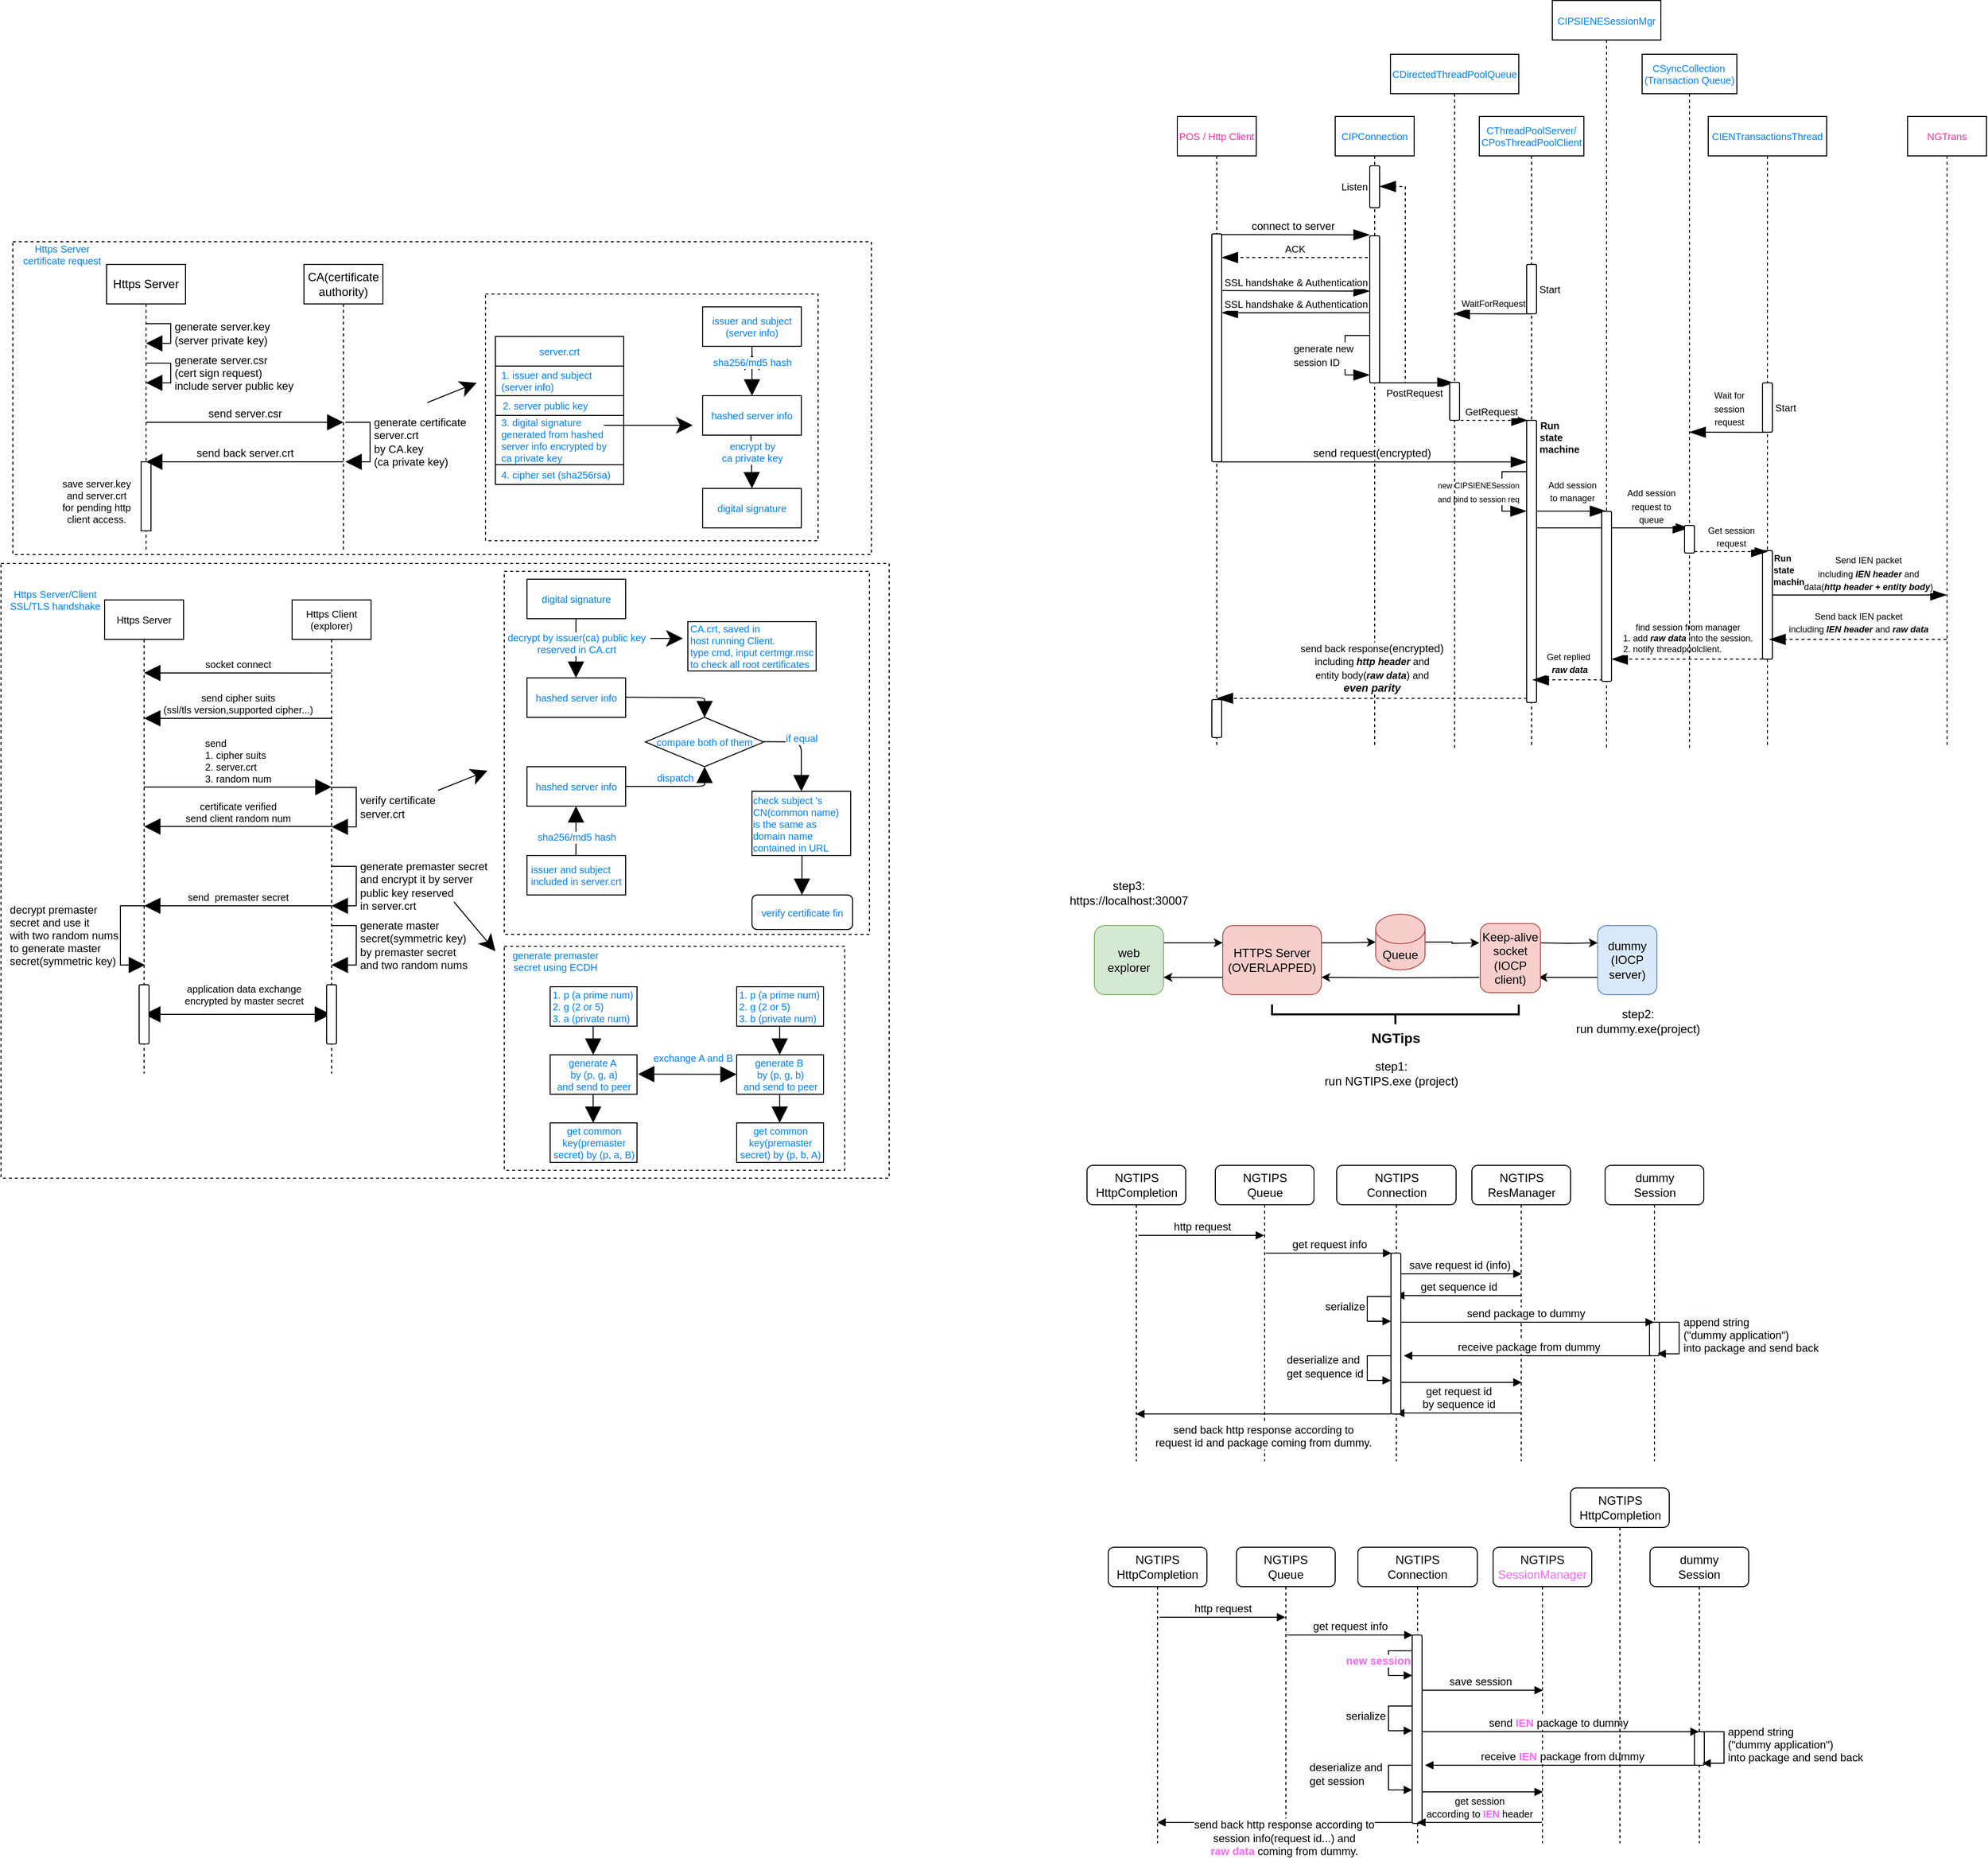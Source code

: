 <mxfile version="15.5.2" type="github">
  <diagram id="_VH7Ez_JP6WW_cBKEvmy" name="Page-1">
    <mxGraphModel dx="1422" dy="1162" grid="1" gridSize="10" guides="1" tooltips="1" connect="1" arrows="1" fold="1" page="0" pageScale="1" pageWidth="850" pageHeight="1100" math="0" shadow="0">
      <root>
        <mxCell id="0" />
        <mxCell id="1" parent="0" />
        <mxCell id="biMLxc0D92DYTLY_nHQ8-123" value="" style="rounded=0;whiteSpace=wrap;html=1;dashed=1;hachureGap=4;pointerEvents=0;fontSize=10;fontColor=#007FFF;strokeColor=default;fillColor=none;" parent="1" vertex="1">
          <mxGeometry x="598" y="801" width="345" height="227" as="geometry" />
        </mxCell>
        <mxCell id="biMLxc0D92DYTLY_nHQ8-103" value="" style="rounded=0;whiteSpace=wrap;html=1;dashed=1;hachureGap=4;pointerEvents=0;fontSize=10;fontColor=#007FFF;strokeColor=default;fillColor=none;" parent="1" vertex="1">
          <mxGeometry x="100" y="87" width="870" height="317" as="geometry" />
        </mxCell>
        <mxCell id="biMLxc0D92DYTLY_nHQ8-101" value="" style="rounded=0;whiteSpace=wrap;html=1;dashed=1;hachureGap=4;pointerEvents=0;fontSize=10;fontColor=#007FFF;strokeColor=default;fillColor=none;" parent="1" vertex="1">
          <mxGeometry x="579" y="140" width="337" height="250" as="geometry" />
        </mxCell>
        <mxCell id="biMLxc0D92DYTLY_nHQ8-95" value="" style="endArrow=block;startArrow=block;endFill=1;startFill=1;html=1;startSize=14;endSize=14;sourcePerimeterSpacing=8;targetPerimeterSpacing=8;fontSize=10;fontColor=#007FFF;" parent="1" target="biMLxc0D92DYTLY_nHQ8-58" edge="1">
          <mxGeometry width="160" relative="1" as="geometry">
            <mxPoint x="233" y="870" as="sourcePoint" />
            <mxPoint x="393" y="870" as="targetPoint" />
          </mxGeometry>
        </mxCell>
        <mxCell id="biMLxc0D92DYTLY_nHQ8-96" value="&lt;font color=&quot;#000000&quot;&gt;application data exchange&lt;br&gt;encrypted by master secret&lt;/font&gt;" style="edgeLabel;html=1;align=center;verticalAlign=middle;resizable=0;points=[];fontSize=10;fontColor=#007FFF;" parent="biMLxc0D92DYTLY_nHQ8-95" vertex="1" connectable="0">
          <mxGeometry x="-0.235" y="-1" relative="1" as="geometry">
            <mxPoint x="28" y="-21" as="offset" />
          </mxGeometry>
        </mxCell>
        <mxCell id="biMLxc0D92DYTLY_nHQ8-2" value="Https Server" style="shape=umlLifeline;perimeter=lifelinePerimeter;whiteSpace=wrap;html=1;container=1;collapsible=0;recursiveResize=0;outlineConnect=0;hachureGap=4;pointerEvents=0;" parent="1" vertex="1">
          <mxGeometry x="195" y="110" width="80" height="290" as="geometry" />
        </mxCell>
        <mxCell id="biMLxc0D92DYTLY_nHQ8-7" value="generate server.key&lt;br&gt;(server private key)" style="edgeStyle=orthogonalEdgeStyle;html=1;align=left;spacingLeft=2;endArrow=block;rounded=0;entryX=1;entryY=0;startSize=14;endSize=14;sourcePerimeterSpacing=8;targetPerimeterSpacing=8;" parent="biMLxc0D92DYTLY_nHQ8-2" edge="1">
          <mxGeometry relative="1" as="geometry">
            <mxPoint x="40" y="60" as="sourcePoint" />
            <Array as="points">
              <mxPoint x="65" y="60" />
            </Array>
            <mxPoint x="40" y="80" as="targetPoint" />
          </mxGeometry>
        </mxCell>
        <mxCell id="biMLxc0D92DYTLY_nHQ8-8" value="generate server.csr&lt;br&gt;(cert sign request)&lt;br&gt;include server public key" style="edgeStyle=orthogonalEdgeStyle;html=1;align=left;spacingLeft=2;endArrow=block;rounded=0;entryX=1;entryY=0;startSize=14;endSize=14;sourcePerimeterSpacing=8;targetPerimeterSpacing=8;" parent="biMLxc0D92DYTLY_nHQ8-2" edge="1">
          <mxGeometry relative="1" as="geometry">
            <mxPoint x="40" y="100" as="sourcePoint" />
            <Array as="points">
              <mxPoint x="65" y="100" />
            </Array>
            <mxPoint x="40" y="120" as="targetPoint" />
          </mxGeometry>
        </mxCell>
        <mxCell id="biMLxc0D92DYTLY_nHQ8-11" value="" style="html=1;points=[];perimeter=orthogonalPerimeter;hachureGap=4;pointerEvents=0;" parent="biMLxc0D92DYTLY_nHQ8-2" vertex="1">
          <mxGeometry x="35" y="200" width="10" height="70" as="geometry" />
        </mxCell>
        <mxCell id="biMLxc0D92DYTLY_nHQ8-10" value="send back server.crt" style="html=1;verticalAlign=bottom;endArrow=block;startSize=14;endSize=14;sourcePerimeterSpacing=8;targetPerimeterSpacing=8;" parent="biMLxc0D92DYTLY_nHQ8-2" edge="1">
          <mxGeometry width="80" relative="1" as="geometry">
            <mxPoint x="240" y="200" as="sourcePoint" />
            <mxPoint x="40" y="200.0" as="targetPoint" />
          </mxGeometry>
        </mxCell>
        <mxCell id="biMLxc0D92DYTLY_nHQ8-4" value="CA(certificate authority)" style="shape=umlLifeline;perimeter=lifelinePerimeter;whiteSpace=wrap;html=1;container=1;collapsible=0;recursiveResize=0;outlineConnect=0;hachureGap=4;pointerEvents=0;" parent="1" vertex="1">
          <mxGeometry x="395" y="110" width="80" height="290" as="geometry" />
        </mxCell>
        <mxCell id="biMLxc0D92DYTLY_nHQ8-9" value="generate certificate &lt;br&gt;server.crt&lt;br&gt;by CA.key &lt;br&gt;(ca private key)" style="edgeStyle=orthogonalEdgeStyle;html=1;align=left;spacingLeft=2;endArrow=block;rounded=0;startSize=14;endSize=14;sourcePerimeterSpacing=8;targetPerimeterSpacing=8;" parent="biMLxc0D92DYTLY_nHQ8-4" edge="1">
          <mxGeometry relative="1" as="geometry">
            <mxPoint x="42" y="160" as="sourcePoint" />
            <Array as="points">
              <mxPoint x="67" y="160" />
              <mxPoint x="67" y="200" />
              <mxPoint x="42" y="200" />
            </Array>
            <mxPoint x="42" y="200" as="targetPoint" />
          </mxGeometry>
        </mxCell>
        <mxCell id="biMLxc0D92DYTLY_nHQ8-5" value="send server.csr" style="html=1;verticalAlign=bottom;endArrow=block;startSize=14;endSize=14;sourcePerimeterSpacing=8;targetPerimeterSpacing=8;" parent="1" edge="1">
          <mxGeometry width="80" relative="1" as="geometry">
            <mxPoint x="235" y="270" as="sourcePoint" />
            <mxPoint x="435" y="270" as="targetPoint" />
          </mxGeometry>
        </mxCell>
        <mxCell id="biMLxc0D92DYTLY_nHQ8-13" value="server.crt" style="swimlane;fontStyle=0;childLayout=stackLayout;horizontal=1;startSize=30;horizontalStack=0;resizeParent=1;resizeParentMax=0;resizeLast=0;collapsible=1;marginBottom=0;hachureGap=4;pointerEvents=0;fontSize=10;fontColor=#007FFF;" parent="1" vertex="1">
          <mxGeometry x="589" y="183" width="130" height="150" as="geometry">
            <mxRectangle x="640" y="210" width="70" height="30" as="alternateBounds" />
          </mxGeometry>
        </mxCell>
        <mxCell id="biMLxc0D92DYTLY_nHQ8-15" value="1. issuer and subject &#xa;(server info)" style="text;strokeColor=none;fillColor=none;align=left;verticalAlign=middle;spacingLeft=4;spacingRight=4;overflow=hidden;points=[[0,0.5],[1,0.5]];portConstraint=eastwest;rotatable=0;fontColor=#007FFF;fontSize=10;" parent="biMLxc0D92DYTLY_nHQ8-13" vertex="1">
          <mxGeometry y="30" width="130" height="30" as="geometry" />
        </mxCell>
        <mxCell id="biMLxc0D92DYTLY_nHQ8-35" value="&lt;div&gt;&lt;span&gt;&amp;nbsp; 2. server public key&lt;/span&gt;&lt;/div&gt;" style="rounded=0;whiteSpace=wrap;html=1;hachureGap=4;pointerEvents=0;fontSize=10;fontColor=#007FFF;align=left;" parent="biMLxc0D92DYTLY_nHQ8-13" vertex="1">
          <mxGeometry y="60" width="130" height="20" as="geometry" />
        </mxCell>
        <mxCell id="biMLxc0D92DYTLY_nHQ8-45" value="" style="endArrow=classic;html=1;fontSize=10;fontColor=#EA6B66;startSize=14;endSize=14;sourcePerimeterSpacing=8;targetPerimeterSpacing=8;" parent="biMLxc0D92DYTLY_nHQ8-13" edge="1">
          <mxGeometry width="50" height="50" relative="1" as="geometry">
            <mxPoint x="110" y="90" as="sourcePoint" />
            <mxPoint x="200" y="90" as="targetPoint" />
          </mxGeometry>
        </mxCell>
        <mxCell id="biMLxc0D92DYTLY_nHQ8-16" value="3. digital signature&#xa;generated from hashed &#xa;server info encrypted by &#xa;ca private key" style="text;strokeColor=none;fillColor=none;align=left;verticalAlign=middle;spacingLeft=4;spacingRight=4;overflow=hidden;points=[[0,0.5],[1,0.5]];portConstraint=eastwest;rotatable=0;fontSize=10;fontColor=#007FFF;" parent="biMLxc0D92DYTLY_nHQ8-13" vertex="1">
          <mxGeometry y="80" width="130" height="50" as="geometry" />
        </mxCell>
        <mxCell id="biMLxc0D92DYTLY_nHQ8-37" value="4. cipher set (sha256rsa)" style="text;strokeColor=default;fillColor=none;align=left;verticalAlign=middle;spacingLeft=4;spacingRight=4;overflow=hidden;points=[[0,0.5],[1,0.5]];portConstraint=eastwest;rotatable=0;fontSize=10;fontColor=#007FFF;" parent="biMLxc0D92DYTLY_nHQ8-13" vertex="1">
          <mxGeometry y="130" width="130" height="20" as="geometry" />
        </mxCell>
        <mxCell id="biMLxc0D92DYTLY_nHQ8-38" value="&lt;span style=&quot;text-align: left&quot;&gt;issuer and subject&lt;/span&gt;&lt;br style=&quot;padding: 0px ; margin: 0px ; text-align: left&quot;&gt;&lt;span style=&quot;text-align: left&quot;&gt;(server info)&lt;/span&gt;" style="rounded=0;whiteSpace=wrap;html=1;hachureGap=4;pointerEvents=0;fontSize=10;fontColor=#007FFF;strokeColor=default;" parent="1" vertex="1">
          <mxGeometry x="799" y="153" width="100" height="40" as="geometry" />
        </mxCell>
        <mxCell id="biMLxc0D92DYTLY_nHQ8-43" value="" style="edgeStyle=none;curved=1;rounded=0;orthogonalLoop=1;jettySize=auto;html=1;fontSize=10;fontColor=#EA6B66;endArrow=open;startSize=14;endSize=14;sourcePerimeterSpacing=8;targetPerimeterSpacing=8;" parent="1" source="biMLxc0D92DYTLY_nHQ8-39" target="biMLxc0D92DYTLY_nHQ8-38" edge="1">
          <mxGeometry relative="1" as="geometry" />
        </mxCell>
        <mxCell id="biMLxc0D92DYTLY_nHQ8-39" value="&lt;div style=&quot;text-align: left&quot;&gt;&lt;span&gt;hashed server info&lt;/span&gt;&lt;/div&gt;" style="rounded=0;whiteSpace=wrap;html=1;hachureGap=4;pointerEvents=0;fontSize=10;fontColor=#007FFF;strokeColor=default;" parent="1" vertex="1">
          <mxGeometry x="799" y="243" width="100" height="40" as="geometry" />
        </mxCell>
        <mxCell id="biMLxc0D92DYTLY_nHQ8-41" value="sha256/md5 hash" style="html=1;verticalAlign=bottom;endArrow=block;startSize=14;endSize=14;sourcePerimeterSpacing=8;targetPerimeterSpacing=8;fontSize=10;fontColor=#007FFF;" parent="1" edge="1">
          <mxGeometry width="80" relative="1" as="geometry">
            <mxPoint x="849" y="193" as="sourcePoint" />
            <mxPoint x="849" y="243" as="targetPoint" />
          </mxGeometry>
        </mxCell>
        <mxCell id="biMLxc0D92DYTLY_nHQ8-42" value="&lt;div style=&quot;text-align: left&quot;&gt;&lt;span&gt;digital signature&lt;/span&gt;&lt;/div&gt;" style="rounded=0;whiteSpace=wrap;html=1;hachureGap=4;pointerEvents=0;fontSize=10;fontColor=#007FFF;strokeColor=default;" parent="1" vertex="1">
          <mxGeometry x="799" y="337" width="100" height="40" as="geometry" />
        </mxCell>
        <mxCell id="biMLxc0D92DYTLY_nHQ8-44" value="encrypt by &lt;br&gt;ca private key" style="html=1;verticalAlign=bottom;endArrow=block;startSize=14;endSize=14;sourcePerimeterSpacing=8;targetPerimeterSpacing=8;fontSize=10;fontColor=#007FFF;entryX=0.5;entryY=0;entryDx=0;entryDy=0;" parent="1" target="biMLxc0D92DYTLY_nHQ8-42" edge="1">
          <mxGeometry x="0.2" width="80" relative="1" as="geometry">
            <mxPoint x="848" y="283" as="sourcePoint" />
            <mxPoint x="848" y="333" as="targetPoint" />
            <mxPoint as="offset" />
          </mxGeometry>
        </mxCell>
        <mxCell id="biMLxc0D92DYTLY_nHQ8-46" value="&lt;font color=&quot;#000000&quot;&gt;save server.key and server.crt&lt;br&gt;for pending http client access.&lt;br&gt;&lt;/font&gt;" style="text;html=1;strokeColor=none;fillColor=none;align=center;verticalAlign=middle;whiteSpace=wrap;rounded=0;hachureGap=4;pointerEvents=0;fontSize=10;fontColor=#007FFF;" parent="1" vertex="1">
          <mxGeometry x="145" y="320" width="80" height="60" as="geometry" />
        </mxCell>
        <mxCell id="biMLxc0D92DYTLY_nHQ8-57" value="&lt;font color=&quot;#000000&quot;&gt;Https Server&lt;/font&gt;" style="shape=umlLifeline;perimeter=lifelinePerimeter;whiteSpace=wrap;html=1;container=1;collapsible=0;recursiveResize=0;outlineConnect=0;hachureGap=4;pointerEvents=0;fontSize=10;fontColor=#007FFF;strokeColor=default;" parent="1" vertex="1">
          <mxGeometry x="193" y="450" width="80" height="480" as="geometry" />
        </mxCell>
        <mxCell id="biMLxc0D92DYTLY_nHQ8-90" value="decrypt premaster &lt;br&gt;secret and use it&lt;br&gt;with two random nums&lt;br&gt;to generate&amp;nbsp;master&lt;br&gt;secret(symmetric key)" style="edgeStyle=orthogonalEdgeStyle;html=1;align=left;spacingLeft=2;endArrow=block;rounded=0;startSize=14;endSize=14;sourcePerimeterSpacing=8;targetPerimeterSpacing=8;" parent="biMLxc0D92DYTLY_nHQ8-57" edge="1">
          <mxGeometry y="-116" relative="1" as="geometry">
            <mxPoint x="41" y="310" as="sourcePoint" />
            <Array as="points">
              <mxPoint x="16" y="310" />
              <mxPoint x="16" y="370" />
              <mxPoint x="41" y="370" />
            </Array>
            <mxPoint x="41" y="370" as="targetPoint" />
            <mxPoint as="offset" />
          </mxGeometry>
        </mxCell>
        <mxCell id="biMLxc0D92DYTLY_nHQ8-92" value="" style="html=1;points=[];perimeter=orthogonalPerimeter;hachureGap=4;pointerEvents=0;rounded=1;fontSize=10;fontColor=#007FFF;strokeColor=default;" parent="biMLxc0D92DYTLY_nHQ8-57" vertex="1">
          <mxGeometry x="35" y="390" width="10" height="60" as="geometry" />
        </mxCell>
        <mxCell id="biMLxc0D92DYTLY_nHQ8-58" value="&lt;font color=&quot;#000000&quot;&gt;Https Client&lt;br&gt;(explorer)&lt;br&gt;&lt;/font&gt;" style="shape=umlLifeline;perimeter=lifelinePerimeter;whiteSpace=wrap;html=1;container=1;collapsible=0;recursiveResize=0;outlineConnect=0;hachureGap=4;pointerEvents=0;fontSize=10;fontColor=#007FFF;strokeColor=default;" parent="1" vertex="1">
          <mxGeometry x="383" y="450" width="80" height="480" as="geometry" />
        </mxCell>
        <mxCell id="biMLxc0D92DYTLY_nHQ8-64" value="verify certificate&lt;br&gt;server.crt" style="edgeStyle=orthogonalEdgeStyle;html=1;align=left;spacingLeft=2;endArrow=block;rounded=0;startSize=14;endSize=14;sourcePerimeterSpacing=8;targetPerimeterSpacing=8;" parent="biMLxc0D92DYTLY_nHQ8-58" edge="1">
          <mxGeometry relative="1" as="geometry">
            <mxPoint x="40" y="190.0" as="sourcePoint" />
            <Array as="points">
              <mxPoint x="65" y="190" />
              <mxPoint x="65" y="230" />
              <mxPoint x="40" y="230" />
            </Array>
            <mxPoint x="40" y="230.0" as="targetPoint" />
          </mxGeometry>
        </mxCell>
        <mxCell id="biMLxc0D92DYTLY_nHQ8-88" value="generate premaster secret&lt;br&gt;and encrypt it by server &lt;br&gt;public key reserved &lt;br&gt;in server.crt" style="edgeStyle=orthogonalEdgeStyle;html=1;align=left;spacingLeft=2;endArrow=block;rounded=0;startSize=14;endSize=14;sourcePerimeterSpacing=8;targetPerimeterSpacing=8;" parent="biMLxc0D92DYTLY_nHQ8-58" edge="1">
          <mxGeometry relative="1" as="geometry">
            <mxPoint x="40" y="270" as="sourcePoint" />
            <Array as="points">
              <mxPoint x="65" y="270" />
              <mxPoint x="65" y="310" />
              <mxPoint x="40" y="310" />
            </Array>
            <mxPoint x="40" y="310" as="targetPoint" />
          </mxGeometry>
        </mxCell>
        <mxCell id="biMLxc0D92DYTLY_nHQ8-91" value="generate&amp;nbsp;master&lt;br&gt;secret(symmetric key)&lt;br&gt;by premaster secret&lt;br&gt;and two random nums" style="edgeStyle=orthogonalEdgeStyle;html=1;align=left;spacingLeft=2;endArrow=block;rounded=0;startSize=14;endSize=14;sourcePerimeterSpacing=8;targetPerimeterSpacing=8;" parent="biMLxc0D92DYTLY_nHQ8-58" edge="1">
          <mxGeometry relative="1" as="geometry">
            <mxPoint x="40" y="330" as="sourcePoint" />
            <Array as="points">
              <mxPoint x="65" y="330" />
              <mxPoint x="65" y="370" />
              <mxPoint x="40" y="370" />
            </Array>
            <mxPoint x="40" y="370" as="targetPoint" />
          </mxGeometry>
        </mxCell>
        <mxCell id="biMLxc0D92DYTLY_nHQ8-93" value="" style="html=1;points=[];perimeter=orthogonalPerimeter;hachureGap=4;pointerEvents=0;rounded=1;fontSize=10;fontColor=#007FFF;strokeColor=default;" parent="biMLxc0D92DYTLY_nHQ8-58" vertex="1">
          <mxGeometry x="35" y="390" width="10" height="60" as="geometry" />
        </mxCell>
        <mxCell id="biMLxc0D92DYTLY_nHQ8-60" value="&lt;font color=&quot;#000000&quot;&gt;socket connect&lt;/font&gt;" style="html=1;verticalAlign=bottom;endArrow=block;startSize=14;endSize=14;sourcePerimeterSpacing=8;targetPerimeterSpacing=8;fontSize=10;fontColor=#007FFF;exitX=0.5;exitY=0.267;exitDx=0;exitDy=0;exitPerimeter=0;" parent="1" edge="1">
          <mxGeometry width="80" relative="1" as="geometry">
            <mxPoint x="423" y="524.1" as="sourcePoint" />
            <mxPoint x="233" y="524" as="targetPoint" />
          </mxGeometry>
        </mxCell>
        <mxCell id="biMLxc0D92DYTLY_nHQ8-61" value="&lt;font color=&quot;#000000&quot;&gt;send cipher suits &lt;br&gt;(ssl/tls version,supported cipher...)&lt;/font&gt;" style="html=1;verticalAlign=bottom;endArrow=block;startSize=14;endSize=14;sourcePerimeterSpacing=8;targetPerimeterSpacing=8;fontSize=10;fontColor=#007FFF;" parent="1" target="biMLxc0D92DYTLY_nHQ8-57" edge="1">
          <mxGeometry width="80" relative="1" as="geometry">
            <mxPoint x="423" y="570" as="sourcePoint" />
            <mxPoint x="238" y="570" as="targetPoint" />
          </mxGeometry>
        </mxCell>
        <mxCell id="biMLxc0D92DYTLY_nHQ8-63" value="&lt;div style=&quot;text-align: left&quot;&gt;&lt;span style=&quot;color: rgb(0 , 0 , 0)&quot;&gt;send&lt;/span&gt;&lt;/div&gt;&lt;font color=&quot;#000000&quot;&gt;&lt;div style=&quot;text-align: left&quot;&gt;1. cipher suits&lt;br&gt;&lt;/div&gt;&lt;div style=&quot;text-align: left&quot;&gt;2. server.crt&lt;/div&gt;&lt;div style=&quot;text-align: left&quot;&gt;3. random num&lt;/div&gt;&lt;/font&gt;" style="html=1;verticalAlign=bottom;endArrow=block;startSize=14;endSize=14;sourcePerimeterSpacing=8;targetPerimeterSpacing=8;fontSize=10;fontColor=#007FFF;" parent="1" edge="1">
          <mxGeometry width="80" relative="1" as="geometry">
            <mxPoint x="232.81" y="639.66" as="sourcePoint" />
            <mxPoint x="423" y="639.66" as="targetPoint" />
          </mxGeometry>
        </mxCell>
        <mxCell id="biMLxc0D92DYTLY_nHQ8-65" value="&lt;div style=&quot;text-align: left&quot;&gt;&lt;span&gt;digital signature&lt;/span&gt;&lt;/div&gt;" style="rounded=0;whiteSpace=wrap;html=1;hachureGap=4;pointerEvents=0;fontSize=10;fontColor=#007FFF;strokeColor=default;" parent="1" vertex="1">
          <mxGeometry x="621" y="429" width="100" height="40" as="geometry" />
        </mxCell>
        <mxCell id="biMLxc0D92DYTLY_nHQ8-67" value="&lt;div style=&quot;text-align: left&quot;&gt;&lt;span&gt;CA.crt, saved&amp;nbsp;&lt;/span&gt;&lt;span&gt;in&amp;nbsp;&lt;/span&gt;&lt;/div&gt;&lt;div style=&quot;text-align: left&quot;&gt;&lt;span&gt;host running Client.&lt;/span&gt;&lt;/div&gt;&lt;div style=&quot;text-align: left&quot;&gt;type cmd, input certmgr.msc&lt;/div&gt;&lt;div style=&quot;text-align: left&quot;&gt;to check all root certificates&lt;/div&gt;" style="rounded=0;whiteSpace=wrap;html=1;hachureGap=4;pointerEvents=0;fontSize=10;fontColor=#007FFF;strokeColor=default;" parent="1" vertex="1">
          <mxGeometry x="784" y="472" width="130" height="50" as="geometry" />
        </mxCell>
        <mxCell id="biMLxc0D92DYTLY_nHQ8-66" value="&lt;div style=&quot;text-align: left&quot;&gt;&lt;span&gt;hashed server info&lt;/span&gt;&lt;/div&gt;" style="rounded=0;whiteSpace=wrap;html=1;hachureGap=4;pointerEvents=0;fontSize=10;fontColor=#007FFF;strokeColor=default;" parent="1" vertex="1">
          <mxGeometry x="621" y="529" width="100" height="40" as="geometry" />
        </mxCell>
        <mxCell id="biMLxc0D92DYTLY_nHQ8-70" value="decrypt by issuer(ca) public key &lt;br&gt;reserved in CA.crt" style="html=1;verticalAlign=bottom;endArrow=block;startSize=14;endSize=14;sourcePerimeterSpacing=8;targetPerimeterSpacing=8;fontSize=10;fontColor=#007FFF;" parent="1" edge="1">
          <mxGeometry x="0.333" width="80" relative="1" as="geometry">
            <mxPoint x="670.66" y="469" as="sourcePoint" />
            <mxPoint x="670.66" y="529" as="targetPoint" />
            <mxPoint as="offset" />
          </mxGeometry>
        </mxCell>
        <mxCell id="biMLxc0D92DYTLY_nHQ8-71" value="" style="endArrow=classic;html=1;fontSize=10;fontColor=#EA6B66;startSize=14;endSize=14;sourcePerimeterSpacing=8;targetPerimeterSpacing=8;" parent="1" edge="1">
          <mxGeometry width="50" height="50" relative="1" as="geometry">
            <mxPoint x="746" y="489" as="sourcePoint" />
            <mxPoint x="779" y="489" as="targetPoint" />
          </mxGeometry>
        </mxCell>
        <mxCell id="biMLxc0D92DYTLY_nHQ8-74" value="&lt;div style=&quot;text-align: left&quot;&gt;&lt;span&gt;hashed server info&lt;/span&gt;&lt;/div&gt;" style="rounded=0;whiteSpace=wrap;html=1;hachureGap=4;pointerEvents=0;fontSize=10;fontColor=#007FFF;strokeColor=default;" parent="1" vertex="1">
          <mxGeometry x="621" y="619" width="100" height="40" as="geometry" />
        </mxCell>
        <mxCell id="biMLxc0D92DYTLY_nHQ8-75" value="&lt;div style=&quot;text-align: left&quot;&gt;&lt;span&gt;issuer and subject&lt;/span&gt;&lt;br&gt;&lt;/div&gt;&lt;div style=&quot;text-align: left&quot;&gt;&lt;span&gt;included in server.crt&lt;/span&gt;&lt;/div&gt;" style="rounded=0;whiteSpace=wrap;html=1;hachureGap=4;pointerEvents=0;fontSize=10;fontColor=#007FFF;strokeColor=default;" parent="1" vertex="1">
          <mxGeometry x="621" y="709" width="100" height="40" as="geometry" />
        </mxCell>
        <mxCell id="biMLxc0D92DYTLY_nHQ8-77" value="sha256/md5 hash" style="html=1;verticalAlign=bottom;endArrow=block;startSize=14;endSize=14;sourcePerimeterSpacing=8;targetPerimeterSpacing=8;fontSize=10;fontColor=#007FFF;" parent="1" edge="1">
          <mxGeometry x="-0.6" width="80" relative="1" as="geometry">
            <mxPoint x="670.66" y="709" as="sourcePoint" />
            <mxPoint x="670.66" y="659" as="targetPoint" />
            <mxPoint as="offset" />
          </mxGeometry>
        </mxCell>
        <mxCell id="biMLxc0D92DYTLY_nHQ8-78" value="compare both of them" style="shape=rhombus;perimeter=rhombusPerimeter;whiteSpace=wrap;html=1;align=center;hachureGap=4;pointerEvents=0;fontSize=10;fontColor=#007FFF;strokeColor=default;" parent="1" vertex="1">
          <mxGeometry x="741" y="569" width="120" height="50" as="geometry" />
        </mxCell>
        <mxCell id="biMLxc0D92DYTLY_nHQ8-79" value="" style="html=1;verticalAlign=bottom;endArrow=block;startSize=14;endSize=14;sourcePerimeterSpacing=8;targetPerimeterSpacing=8;fontSize=10;fontColor=#007FFF;entryX=0.5;entryY=0;entryDx=0;entryDy=0;" parent="1" target="biMLxc0D92DYTLY_nHQ8-78" edge="1">
          <mxGeometry width="80" relative="1" as="geometry">
            <mxPoint x="721" y="548.66" as="sourcePoint" />
            <mxPoint x="871" y="549" as="targetPoint" />
            <Array as="points">
              <mxPoint x="801" y="549" />
            </Array>
          </mxGeometry>
        </mxCell>
        <mxCell id="biMLxc0D92DYTLY_nHQ8-80" value="dispatch" style="html=1;verticalAlign=bottom;endArrow=block;startSize=14;endSize=14;sourcePerimeterSpacing=8;targetPerimeterSpacing=8;fontSize=10;fontColor=#007FFF;entryX=0.5;entryY=1;entryDx=0;entryDy=0;entryPerimeter=0;" parent="1" target="biMLxc0D92DYTLY_nHQ8-78" edge="1">
          <mxGeometry width="80" relative="1" as="geometry">
            <mxPoint x="721" y="639" as="sourcePoint" />
            <mxPoint x="861" y="639" as="targetPoint" />
            <Array as="points">
              <mxPoint x="801" y="639" />
            </Array>
          </mxGeometry>
        </mxCell>
        <mxCell id="biMLxc0D92DYTLY_nHQ8-81" value="&lt;div style=&quot;text-align: left&quot;&gt;check subject &#39;s CN(common name)&lt;/div&gt;&lt;div style=&quot;text-align: left&quot;&gt;is the same as domain name contained in URL&lt;/div&gt;" style="rounded=0;whiteSpace=wrap;html=1;hachureGap=4;pointerEvents=0;fontSize=10;fontColor=#007FFF;strokeColor=default;" parent="1" vertex="1">
          <mxGeometry x="849" y="644" width="100" height="65" as="geometry" />
        </mxCell>
        <mxCell id="biMLxc0D92DYTLY_nHQ8-82" value="if equal" style="html=1;verticalAlign=bottom;endArrow=block;startSize=14;endSize=14;sourcePerimeterSpacing=8;targetPerimeterSpacing=8;fontSize=10;fontColor=#007FFF;entryX=0.5;entryY=0;entryDx=0;entryDy=0;" parent="1" target="biMLxc0D92DYTLY_nHQ8-81" edge="1">
          <mxGeometry width="80" relative="1" as="geometry">
            <mxPoint x="859" y="593.66" as="sourcePoint" />
            <mxPoint x="939" y="593.66" as="targetPoint" />
            <Array as="points">
              <mxPoint x="899" y="594" />
            </Array>
          </mxGeometry>
        </mxCell>
        <mxCell id="biMLxc0D92DYTLY_nHQ8-83" value="&lt;div&gt;verify certificate fin&lt;/div&gt;" style="rounded=1;whiteSpace=wrap;html=1;hachureGap=4;pointerEvents=0;fontSize=10;fontColor=#007FFF;strokeColor=default;align=center;" parent="1" vertex="1">
          <mxGeometry x="849" y="749" width="102" height="35" as="geometry" />
        </mxCell>
        <mxCell id="biMLxc0D92DYTLY_nHQ8-84" value="" style="html=1;verticalAlign=bottom;endArrow=block;startSize=14;endSize=14;sourcePerimeterSpacing=8;targetPerimeterSpacing=8;fontSize=10;fontColor=#007FFF;" parent="1" edge="1">
          <mxGeometry width="80" relative="1" as="geometry">
            <mxPoint x="899.66" y="709" as="sourcePoint" />
            <mxPoint x="899.66" y="749" as="targetPoint" />
          </mxGeometry>
        </mxCell>
        <mxCell id="biMLxc0D92DYTLY_nHQ8-86" value="&lt;font color=&quot;#000000&quot;&gt;certificate verified&lt;br&gt;send client random num&lt;br&gt;&lt;/font&gt;" style="html=1;verticalAlign=bottom;endArrow=block;startSize=14;endSize=14;sourcePerimeterSpacing=8;targetPerimeterSpacing=8;fontSize=10;fontColor=#007FFF;" parent="1" edge="1">
          <mxGeometry width="80" relative="1" as="geometry">
            <mxPoint x="423.19" y="679.66" as="sourcePoint" />
            <mxPoint x="233.0" y="679.66" as="targetPoint" />
          </mxGeometry>
        </mxCell>
        <mxCell id="biMLxc0D92DYTLY_nHQ8-89" value="&lt;font color=&quot;#000000&quot;&gt;send&amp;nbsp; premaster secret&lt;/font&gt;" style="html=1;verticalAlign=bottom;endArrow=block;startSize=14;endSize=14;sourcePerimeterSpacing=8;targetPerimeterSpacing=8;fontSize=10;fontColor=#007FFF;" parent="1" edge="1">
          <mxGeometry width="80" relative="1" as="geometry">
            <mxPoint x="423.19" y="760" as="sourcePoint" />
            <mxPoint x="233.0" y="760" as="targetPoint" />
          </mxGeometry>
        </mxCell>
        <mxCell id="biMLxc0D92DYTLY_nHQ8-97" value="" style="rounded=0;whiteSpace=wrap;html=1;hachureGap=4;pointerEvents=0;fontSize=10;fontColor=#007FFF;strokeColor=default;fillColor=none;dashed=1;" parent="1" vertex="1">
          <mxGeometry x="598" y="421" width="370" height="368" as="geometry" />
        </mxCell>
        <mxCell id="biMLxc0D92DYTLY_nHQ8-98" value="" style="endArrow=classic;html=1;fontSize=10;fontColor=#007FFF;startSize=14;endSize=14;sourcePerimeterSpacing=8;targetPerimeterSpacing=8;" parent="1" edge="1">
          <mxGeometry width="50" height="50" relative="1" as="geometry">
            <mxPoint x="531" y="643" as="sourcePoint" />
            <mxPoint x="581" y="623" as="targetPoint" />
          </mxGeometry>
        </mxCell>
        <mxCell id="biMLxc0D92DYTLY_nHQ8-102" value="" style="endArrow=classic;html=1;fontSize=10;fontColor=#007FFF;startSize=14;endSize=14;sourcePerimeterSpacing=8;targetPerimeterSpacing=8;" parent="1" edge="1">
          <mxGeometry width="50" height="50" relative="1" as="geometry">
            <mxPoint x="520" y="250" as="sourcePoint" />
            <mxPoint x="570" y="230" as="targetPoint" />
          </mxGeometry>
        </mxCell>
        <mxCell id="biMLxc0D92DYTLY_nHQ8-104" value="Https Server certificate request" style="text;html=1;strokeColor=none;fillColor=none;align=center;verticalAlign=middle;whiteSpace=wrap;rounded=0;dashed=1;hachureGap=4;pointerEvents=0;fontSize=10;fontColor=#007FFF;" parent="1" vertex="1">
          <mxGeometry x="100" y="90" width="100" height="20" as="geometry" />
        </mxCell>
        <mxCell id="biMLxc0D92DYTLY_nHQ8-105" value="" style="rounded=0;whiteSpace=wrap;html=1;dashed=1;hachureGap=4;pointerEvents=0;fontSize=10;fontColor=#007FFF;strokeColor=default;fillColor=none;" parent="1" vertex="1">
          <mxGeometry x="88" y="413" width="900" height="623" as="geometry" />
        </mxCell>
        <mxCell id="biMLxc0D92DYTLY_nHQ8-106" value="Https Server/Client&lt;br&gt;SSL/TLS handshake" style="text;html=1;strokeColor=none;fillColor=none;align=center;verticalAlign=middle;whiteSpace=wrap;rounded=0;dashed=1;hachureGap=4;pointerEvents=0;fontSize=10;fontColor=#007FFF;" parent="1" vertex="1">
          <mxGeometry x="93" y="440" width="100" height="20" as="geometry" />
        </mxCell>
        <mxCell id="biMLxc0D92DYTLY_nHQ8-108" value="&lt;div&gt;1. p (a prime num)&lt;/div&gt;&lt;div&gt;2. g (2 or 5)&lt;/div&gt;&lt;div&gt;3. a (private num)&lt;/div&gt;" style="rounded=0;whiteSpace=wrap;html=1;hachureGap=4;pointerEvents=0;fontSize=10;fontColor=#007FFF;strokeColor=default;align=left;" parent="1" vertex="1">
          <mxGeometry x="644.5" y="842" width="88" height="40" as="geometry" />
        </mxCell>
        <mxCell id="biMLxc0D92DYTLY_nHQ8-109" value="&lt;div&gt;1. p (a prime num)&lt;/div&gt;&lt;div&gt;2. g (2 or 5)&lt;/div&gt;&lt;div&gt;3. b (private num)&lt;/div&gt;" style="rounded=0;whiteSpace=wrap;html=1;hachureGap=4;pointerEvents=0;fontSize=10;fontColor=#007FFF;strokeColor=default;align=left;" parent="1" vertex="1">
          <mxGeometry x="833.5" y="842" width="88" height="40" as="geometry" />
        </mxCell>
        <mxCell id="biMLxc0D92DYTLY_nHQ8-110" value="generate premaster secret using ECDH" style="text;html=1;strokeColor=none;fillColor=none;align=center;verticalAlign=middle;whiteSpace=wrap;rounded=0;dashed=1;hachureGap=4;pointerEvents=0;fontSize=10;fontColor=#007FFF;" parent="1" vertex="1">
          <mxGeometry x="598" y="806" width="104" height="20" as="geometry" />
        </mxCell>
        <mxCell id="biMLxc0D92DYTLY_nHQ8-111" value="&lt;div&gt;generate A&amp;nbsp;&lt;/div&gt;&lt;div&gt;by (p, g, a)&lt;/div&gt;&lt;div&gt;and send to peer&lt;/div&gt;" style="rounded=0;whiteSpace=wrap;html=1;hachureGap=4;pointerEvents=0;fontSize=10;fontColor=#007FFF;strokeColor=default;align=center;" parent="1" vertex="1">
          <mxGeometry x="644.5" y="911" width="88" height="40" as="geometry" />
        </mxCell>
        <mxCell id="biMLxc0D92DYTLY_nHQ8-112" value="&lt;div&gt;generate B&amp;nbsp;&lt;/div&gt;&lt;div&gt;by (p, g, b)&lt;/div&gt;&lt;div&gt;and send to peer&lt;br&gt;&lt;/div&gt;" style="rounded=0;whiteSpace=wrap;html=1;hachureGap=4;pointerEvents=0;fontSize=10;fontColor=#007FFF;strokeColor=default;align=center;" parent="1" vertex="1">
          <mxGeometry x="833.5" y="911" width="88" height="40" as="geometry" />
        </mxCell>
        <mxCell id="biMLxc0D92DYTLY_nHQ8-113" value="&lt;div&gt;get common key(premaster secret) by (p, a, B)&lt;/div&gt;" style="rounded=0;whiteSpace=wrap;html=1;hachureGap=4;pointerEvents=0;fontSize=10;fontColor=#007FFF;strokeColor=default;align=center;" parent="1" vertex="1">
          <mxGeometry x="644.5" y="980" width="88" height="40" as="geometry" />
        </mxCell>
        <mxCell id="biMLxc0D92DYTLY_nHQ8-114" value="get common key(premaster secret) by (p, b, A)" style="rounded=0;whiteSpace=wrap;html=1;hachureGap=4;pointerEvents=0;fontSize=10;fontColor=#007FFF;strokeColor=default;align=center;" parent="1" vertex="1">
          <mxGeometry x="833.5" y="980" width="88" height="40" as="geometry" />
        </mxCell>
        <mxCell id="biMLxc0D92DYTLY_nHQ8-115" value="" style="endArrow=block;startArrow=block;endFill=1;startFill=1;html=1;startSize=14;endSize=14;sourcePerimeterSpacing=8;targetPerimeterSpacing=8;fontSize=10;fontColor=#007FFF;" parent="1" edge="1">
          <mxGeometry width="160" relative="1" as="geometry">
            <mxPoint x="733.5" y="930.58" as="sourcePoint" />
            <mxPoint x="833.5" y="930.83" as="targetPoint" />
          </mxGeometry>
        </mxCell>
        <mxCell id="biMLxc0D92DYTLY_nHQ8-116" value="exchange A and B" style="edgeLabel;html=1;align=center;verticalAlign=middle;resizable=0;points=[];fontSize=10;fontColor=#007FFF;" parent="biMLxc0D92DYTLY_nHQ8-115" vertex="1" connectable="0">
          <mxGeometry x="-0.235" y="-1" relative="1" as="geometry">
            <mxPoint x="17" y="-18" as="offset" />
          </mxGeometry>
        </mxCell>
        <mxCell id="biMLxc0D92DYTLY_nHQ8-118" value="" style="html=1;verticalAlign=bottom;endArrow=block;startSize=14;endSize=14;sourcePerimeterSpacing=8;targetPerimeterSpacing=8;fontSize=10;fontColor=#007FFF;" parent="1" edge="1">
          <mxGeometry width="80" relative="1" as="geometry">
            <mxPoint x="688.08" y="882" as="sourcePoint" />
            <mxPoint x="688.08" y="911" as="targetPoint" />
          </mxGeometry>
        </mxCell>
        <mxCell id="biMLxc0D92DYTLY_nHQ8-119" value="" style="html=1;verticalAlign=bottom;endArrow=block;startSize=14;endSize=14;sourcePerimeterSpacing=8;targetPerimeterSpacing=8;fontSize=10;fontColor=#007FFF;" parent="1" edge="1">
          <mxGeometry width="80" relative="1" as="geometry">
            <mxPoint x="877.08" y="882" as="sourcePoint" />
            <mxPoint x="877.08" y="911" as="targetPoint" />
          </mxGeometry>
        </mxCell>
        <mxCell id="biMLxc0D92DYTLY_nHQ8-120" value="" style="html=1;verticalAlign=bottom;endArrow=block;startSize=14;endSize=14;sourcePerimeterSpacing=8;targetPerimeterSpacing=8;fontSize=10;fontColor=#007FFF;" parent="1" edge="1">
          <mxGeometry width="80" relative="1" as="geometry">
            <mxPoint x="688.08" y="951" as="sourcePoint" />
            <mxPoint x="688.08" y="980" as="targetPoint" />
          </mxGeometry>
        </mxCell>
        <mxCell id="biMLxc0D92DYTLY_nHQ8-122" value="" style="html=1;verticalAlign=bottom;endArrow=block;startSize=14;endSize=14;sourcePerimeterSpacing=8;targetPerimeterSpacing=8;fontSize=10;fontColor=#007FFF;" parent="1" edge="1">
          <mxGeometry width="80" relative="1" as="geometry">
            <mxPoint x="877.08" y="951" as="sourcePoint" />
            <mxPoint x="877.08" y="980" as="targetPoint" />
          </mxGeometry>
        </mxCell>
        <mxCell id="biMLxc0D92DYTLY_nHQ8-124" value="" style="endArrow=classic;html=1;fontSize=10;fontColor=#007FFF;startSize=14;endSize=14;sourcePerimeterSpacing=8;targetPerimeterSpacing=8;" parent="1" edge="1">
          <mxGeometry width="50" height="50" relative="1" as="geometry">
            <mxPoint x="547" y="756" as="sourcePoint" />
            <mxPoint x="589" y="806" as="targetPoint" />
          </mxGeometry>
        </mxCell>
        <mxCell id="IulpB0IkQ2e_PBXTS8TF-5" value="CIPConnection" style="shape=umlLifeline;perimeter=lifelinePerimeter;whiteSpace=wrap;html=1;container=1;collapsible=0;recursiveResize=0;outlineConnect=0;hachureGap=4;pointerEvents=0;fontSize=10;fontColor=#007FFF;strokeColor=default;" parent="1" vertex="1">
          <mxGeometry x="1440" y="-40" width="80" height="640" as="geometry" />
        </mxCell>
        <mxCell id="IulpB0IkQ2e_PBXTS8TF-29" value="&lt;font color=&quot;#000000&quot;&gt;Listen&amp;nbsp; &amp;nbsp; &amp;nbsp; &amp;nbsp; &amp;nbsp; &amp;nbsp; &amp;nbsp; &amp;nbsp;&lt;/font&gt;" style="html=1;points=[];perimeter=orthogonalPerimeter;hachureGap=4;pointerEvents=0;rounded=1;fontSize=10;fontColor=#007FFF;strokeColor=default;" parent="IulpB0IkQ2e_PBXTS8TF-5" vertex="1">
          <mxGeometry x="35" y="50" width="10" height="42.5" as="geometry" />
        </mxCell>
        <mxCell id="IulpB0IkQ2e_PBXTS8TF-17" value="connect to server" style="html=1;verticalAlign=bottom;endArrow=blockThin;startSize=14;endSize=14;sourcePerimeterSpacing=8;targetPerimeterSpacing=8;endFill=1;exitX=0.32;exitY=0.003;exitDx=0;exitDy=0;exitPerimeter=0;" parent="IulpB0IkQ2e_PBXTS8TF-5" source="IulpB0IkQ2e_PBXTS8TF-7" edge="1">
          <mxGeometry width="80" relative="1" as="geometry">
            <mxPoint x="-124.5" y="120" as="sourcePoint" />
            <mxPoint x="35" y="120.0" as="targetPoint" />
          </mxGeometry>
        </mxCell>
        <mxCell id="IulpB0IkQ2e_PBXTS8TF-32" value="" style="html=1;points=[];perimeter=orthogonalPerimeter;hachureGap=4;pointerEvents=0;rounded=1;fontSize=10;fontColor=#007FFF;strokeColor=default;" parent="IulpB0IkQ2e_PBXTS8TF-5" vertex="1">
          <mxGeometry x="35" y="121" width="10" height="149" as="geometry" />
        </mxCell>
        <mxCell id="IulpB0IkQ2e_PBXTS8TF-8" value="&lt;span style=&quot;text-align: left&quot;&gt;&lt;font color=&quot;#ff3399&quot;&gt;POS / Http Client&lt;/font&gt;&lt;/span&gt;" style="shape=umlLifeline;perimeter=lifelinePerimeter;whiteSpace=wrap;html=1;container=1;collapsible=0;recursiveResize=0;outlineConnect=0;hachureGap=4;pointerEvents=0;fontSize=10;fontColor=#007FFF;strokeColor=default;" parent="1" vertex="1">
          <mxGeometry x="1280" y="-40" width="80" height="640" as="geometry" />
        </mxCell>
        <mxCell id="IulpB0IkQ2e_PBXTS8TF-35" value="&lt;font style=&quot;font-size: 10px&quot;&gt;ACK&lt;/font&gt;" style="html=1;verticalAlign=bottom;endArrow=blockThin;startSize=14;endSize=14;sourcePerimeterSpacing=8;targetPerimeterSpacing=8;endFill=1;dashed=1;" parent="IulpB0IkQ2e_PBXTS8TF-8" edge="1">
          <mxGeometry x="-0.003" width="80" relative="1" as="geometry">
            <mxPoint x="193" y="143" as="sourcePoint" />
            <mxPoint x="45.024" y="143" as="targetPoint" />
            <mxPoint as="offset" />
          </mxGeometry>
        </mxCell>
        <mxCell id="IulpB0IkQ2e_PBXTS8TF-7" value="" style="html=1;points=[];perimeter=orthogonalPerimeter;hachureGap=4;pointerEvents=0;rounded=1;fontSize=10;fontColor=#007FFF;strokeColor=default;" parent="IulpB0IkQ2e_PBXTS8TF-8" vertex="1">
          <mxGeometry x="35" y="119" width="10" height="231" as="geometry" />
        </mxCell>
        <mxCell id="IulpB0IkQ2e_PBXTS8TF-77" value="" style="html=1;points=[];perimeter=orthogonalPerimeter;hachureGap=4;pointerEvents=0;rounded=1;fontSize=10;fontColor=#007FFF;strokeColor=default;" parent="IulpB0IkQ2e_PBXTS8TF-8" vertex="1">
          <mxGeometry x="35" y="591" width="10" height="38.5" as="geometry" />
        </mxCell>
        <mxCell id="IulpB0IkQ2e_PBXTS8TF-11" value="CThreadPoolServer/&lt;br&gt;CPosThreadPoolClient" style="shape=umlLifeline;perimeter=lifelinePerimeter;whiteSpace=wrap;html=1;container=1;collapsible=0;recursiveResize=0;outlineConnect=0;hachureGap=4;pointerEvents=0;fontSize=10;fontColor=#007FFF;strokeColor=default;" parent="1" vertex="1">
          <mxGeometry x="1586" y="-40" width="106" height="640" as="geometry" />
        </mxCell>
        <mxCell id="IulpB0IkQ2e_PBXTS8TF-22" value="&lt;font color=&quot;#000000&quot;&gt;&amp;nbsp; &amp;nbsp; &amp;nbsp; &amp;nbsp; &amp;nbsp; &amp;nbsp; &amp;nbsp;Start&lt;/font&gt;" style="html=1;points=[];perimeter=orthogonalPerimeter;hachureGap=4;pointerEvents=0;rounded=1;fontSize=10;fontColor=#007FFF;strokeColor=default;" parent="IulpB0IkQ2e_PBXTS8TF-11" vertex="1">
          <mxGeometry x="48" y="150" width="10" height="50" as="geometry" />
        </mxCell>
        <mxCell id="IulpB0IkQ2e_PBXTS8TF-44" value="&lt;font color=&quot;#000000&quot; style=&quot;font-size: 10px&quot;&gt;&lt;b style=&quot;font-size: 10px&quot;&gt;&amp;nbsp; &amp;nbsp; &amp;nbsp; &amp;nbsp; &amp;nbsp; &amp;nbsp; &amp;nbsp;Run &lt;br style=&quot;font-size: 10px&quot;&gt;&amp;nbsp; &amp;nbsp; &amp;nbsp; &amp;nbsp; &amp;nbsp; &amp;nbsp; &amp;nbsp; state&lt;br style=&quot;font-size: 10px&quot;&gt;&amp;nbsp; &amp;nbsp; &amp;nbsp; &amp;nbsp; &amp;nbsp; &amp;nbsp; &amp;nbsp; &amp;nbsp; &amp;nbsp; &amp;nbsp; machine&lt;br style=&quot;font-size: 10px&quot;&gt;&lt;br style=&quot;font-size: 10px&quot;&gt;&lt;br style=&quot;font-size: 10px&quot;&gt;&lt;br style=&quot;font-size: 10px&quot;&gt;&lt;br style=&quot;font-size: 10px&quot;&gt;&lt;br style=&quot;font-size: 10px&quot;&gt;&lt;br style=&quot;font-size: 10px&quot;&gt;&lt;br style=&quot;font-size: 10px&quot;&gt;&lt;br style=&quot;font-size: 10px&quot;&gt;&lt;br style=&quot;font-size: 10px&quot;&gt;&lt;br style=&quot;font-size: 10px&quot;&gt;&lt;br style=&quot;font-size: 10px&quot;&gt;&lt;br style=&quot;font-size: 10px&quot;&gt;&lt;/b&gt;&lt;br&gt;&lt;br&gt;&lt;br&gt;&lt;br&gt;&lt;br&gt;&lt;br&gt;&lt;br&gt;&lt;br&gt;&lt;br style=&quot;font-size: 10px&quot;&gt;&lt;/font&gt;" style="html=1;points=[];perimeter=orthogonalPerimeter;hachureGap=4;pointerEvents=0;rounded=1;fontSize=10;fontColor=#007FFF;strokeColor=default;" parent="IulpB0IkQ2e_PBXTS8TF-11" vertex="1">
          <mxGeometry x="48" y="308" width="10" height="286" as="geometry" />
        </mxCell>
        <mxCell id="IulpB0IkQ2e_PBXTS8TF-48" value="&lt;font style=&quot;font-size: 8px&quot;&gt;new CIPSIENESession&lt;br&gt;and bind to session req&lt;br&gt;&lt;/font&gt;" style="edgeStyle=orthogonalEdgeStyle;html=1;align=left;spacingLeft=2;endArrow=blockThin;rounded=0;startSize=14;endSize=14;sourcePerimeterSpacing=8;targetPerimeterSpacing=8;endFill=1;" parent="IulpB0IkQ2e_PBXTS8TF-11" edge="1">
          <mxGeometry y="-69" relative="1" as="geometry">
            <mxPoint x="48" y="360" as="sourcePoint" />
            <Array as="points">
              <mxPoint x="23" y="360" />
              <mxPoint x="23" y="400" />
              <mxPoint x="48" y="400" />
            </Array>
            <mxPoint x="48" y="400" as="targetPoint" />
            <mxPoint as="offset" />
          </mxGeometry>
        </mxCell>
        <mxCell id="IulpB0IkQ2e_PBXTS8TF-57" value="&lt;font style=&quot;font-size: 9px&quot;&gt;Add session&lt;br&gt;request to&lt;br&gt;queue&lt;br&gt;&lt;/font&gt;" style="html=1;verticalAlign=bottom;endArrow=blockThin;startSize=14;endSize=14;sourcePerimeterSpacing=8;targetPerimeterSpacing=8;endFill=1;" parent="IulpB0IkQ2e_PBXTS8TF-11" edge="1">
          <mxGeometry x="0.502" width="80" relative="1" as="geometry">
            <mxPoint x="58" y="417" as="sourcePoint" />
            <mxPoint x="212.5" y="417" as="targetPoint" />
            <mxPoint as="offset" />
          </mxGeometry>
        </mxCell>
        <mxCell id="IulpB0IkQ2e_PBXTS8TF-71" value="&lt;font style=&quot;font-size: 9px&quot;&gt;Add session&lt;br&gt;to manager&lt;br&gt;&lt;/font&gt;" style="html=1;verticalAlign=bottom;endArrow=blockThin;startSize=14;endSize=14;sourcePerimeterSpacing=8;targetPerimeterSpacing=8;endFill=1;" parent="IulpB0IkQ2e_PBXTS8TF-11" target="IulpB0IkQ2e_PBXTS8TF-13" edge="1">
          <mxGeometry x="0.016" y="5" width="80" relative="1" as="geometry">
            <mxPoint x="58" y="400" as="sourcePoint" />
            <mxPoint x="154" y="400" as="targetPoint" />
            <mxPoint as="offset" />
          </mxGeometry>
        </mxCell>
        <mxCell id="IulpB0IkQ2e_PBXTS8TF-75" value="&lt;font style=&quot;font-size: 9px&quot;&gt;Get replied&lt;br&gt;&amp;nbsp;&lt;b&gt;&lt;i&gt;raw data&lt;/i&gt;&lt;/b&gt;&lt;/font&gt;" style="html=1;verticalAlign=bottom;endArrow=blockThin;startSize=14;endSize=14;sourcePerimeterSpacing=8;targetPerimeterSpacing=8;endFill=1;dashed=1;" parent="IulpB0IkQ2e_PBXTS8TF-11" edge="1">
          <mxGeometry x="0.0" y="-2" width="80" relative="1" as="geometry">
            <mxPoint x="125.0" y="571" as="sourcePoint" />
            <mxPoint x="54" y="571" as="targetPoint" />
            <mxPoint as="offset" />
          </mxGeometry>
        </mxCell>
        <mxCell id="IulpB0IkQ2e_PBXTS8TF-12" value="&lt;div style=&quot;text-align: left&quot;&gt;&lt;span&gt;CIENTransactionsThread&lt;/span&gt;&lt;/div&gt;" style="shape=umlLifeline;perimeter=lifelinePerimeter;whiteSpace=wrap;html=1;container=1;collapsible=0;recursiveResize=0;outlineConnect=0;hachureGap=4;pointerEvents=0;fontSize=10;fontColor=#007FFF;strokeColor=default;" parent="1" vertex="1">
          <mxGeometry x="1818" y="-40" width="120" height="640" as="geometry" />
        </mxCell>
        <mxCell id="IulpB0IkQ2e_PBXTS8TF-60" value="&lt;font color=&quot;#000000&quot;&gt;&amp;nbsp; &amp;nbsp; &amp;nbsp; &amp;nbsp; &amp;nbsp; &amp;nbsp; &amp;nbsp;Start&lt;/font&gt;" style="html=1;points=[];perimeter=orthogonalPerimeter;hachureGap=4;pointerEvents=0;rounded=1;fontSize=10;fontColor=#007FFF;strokeColor=default;" parent="IulpB0IkQ2e_PBXTS8TF-12" vertex="1">
          <mxGeometry x="55" y="270" width="10" height="50" as="geometry" />
        </mxCell>
        <mxCell id="IulpB0IkQ2e_PBXTS8TF-63" value="&lt;font color=&quot;#000000&quot; style=&quot;font-size: 9px&quot;&gt;&lt;b&gt;&amp;nbsp; &amp;nbsp; &amp;nbsp; &amp;nbsp; &amp;nbsp; &amp;nbsp; Run&lt;br&gt;&amp;nbsp; &amp;nbsp; &amp;nbsp; &amp;nbsp; &amp;nbsp; &amp;nbsp; &amp;nbsp;state&lt;br&gt;&amp;nbsp; &amp;nbsp; &amp;nbsp; &amp;nbsp; &amp;nbsp; &amp;nbsp; &amp;nbsp; &amp;nbsp; &amp;nbsp; &amp;nbsp;machine&lt;br&gt;&lt;br&gt;&lt;br&gt;&lt;br&gt;&lt;br&gt;&lt;/b&gt;&lt;br&gt;&lt;br&gt;&lt;/font&gt;" style="html=1;points=[];perimeter=orthogonalPerimeter;hachureGap=4;pointerEvents=0;rounded=1;fontSize=10;fontColor=#007FFF;strokeColor=default;" parent="IulpB0IkQ2e_PBXTS8TF-12" vertex="1">
          <mxGeometry x="55" y="440" width="10" height="110" as="geometry" />
        </mxCell>
        <mxCell id="IulpB0IkQ2e_PBXTS8TF-69" value="&lt;font style=&quot;font-size: 9px&quot;&gt;Send IEN packet&lt;br&gt;including &lt;b&gt;&lt;i&gt;IEN header&lt;/i&gt;&lt;/b&gt; and&lt;br&gt;data(&lt;b&gt;&lt;i&gt;http header + entity body&lt;/i&gt;&lt;/b&gt;)&lt;br&gt;&lt;/font&gt;" style="html=1;verticalAlign=bottom;endArrow=blockThin;startSize=14;endSize=14;sourcePerimeterSpacing=8;targetPerimeterSpacing=8;endFill=1;" parent="IulpB0IkQ2e_PBXTS8TF-12" target="IulpB0IkQ2e_PBXTS8TF-14" edge="1">
          <mxGeometry x="0.099" width="80" relative="1" as="geometry">
            <mxPoint x="65" y="485" as="sourcePoint" />
            <mxPoint x="259.5" y="485" as="targetPoint" />
            <mxPoint as="offset" />
          </mxGeometry>
        </mxCell>
        <mxCell id="IulpB0IkQ2e_PBXTS8TF-70" value="&lt;font style=&quot;font-size: 9px&quot;&gt;Send back IEN packet&lt;br&gt;including &lt;b&gt;&lt;i&gt;IEN header&lt;/i&gt;&lt;/b&gt; and&amp;nbsp;&lt;b&gt;&lt;i&gt;raw data&lt;/i&gt;&lt;/b&gt;&lt;br&gt;&lt;/font&gt;" style="html=1;verticalAlign=bottom;endArrow=blockThin;startSize=14;endSize=14;sourcePerimeterSpacing=8;targetPerimeterSpacing=8;endFill=1;dashed=1;" parent="IulpB0IkQ2e_PBXTS8TF-12" source="IulpB0IkQ2e_PBXTS8TF-14" edge="1">
          <mxGeometry x="0.0" y="-2" width="80" relative="1" as="geometry">
            <mxPoint x="247.49" y="530.67" as="sourcePoint" />
            <mxPoint x="62" y="530" as="targetPoint" />
            <mxPoint as="offset" />
          </mxGeometry>
        </mxCell>
        <mxCell id="IulpB0IkQ2e_PBXTS8TF-13" value="&lt;div style=&quot;text-align: left&quot;&gt;&lt;span&gt;CIPSIENESessionMgr&lt;/span&gt;&lt;/div&gt;" style="shape=umlLifeline;perimeter=lifelinePerimeter;whiteSpace=wrap;html=1;container=1;collapsible=0;recursiveResize=0;outlineConnect=0;hachureGap=4;pointerEvents=0;fontSize=10;fontColor=#007FFF;strokeColor=default;" parent="1" vertex="1">
          <mxGeometry x="1660" y="-157.5" width="110" height="757.5" as="geometry" />
        </mxCell>
        <mxCell id="IulpB0IkQ2e_PBXTS8TF-72" value="" style="html=1;points=[];perimeter=orthogonalPerimeter;hachureGap=4;pointerEvents=0;rounded=1;fontSize=10;fontColor=#007FFF;strokeColor=default;" parent="IulpB0IkQ2e_PBXTS8TF-13" vertex="1">
          <mxGeometry x="50" y="517.75" width="10" height="172.25" as="geometry" />
        </mxCell>
        <mxCell id="IulpB0IkQ2e_PBXTS8TF-74" value="&lt;font style=&quot;font-size: 9px&quot;&gt;find session from manager&lt;br&gt;&lt;div style=&quot;text-align: left&quot;&gt;1. add&amp;nbsp;&lt;i style=&quot;font-weight: bold&quot;&gt;raw data&amp;nbsp;&lt;/i&gt;into the session.&lt;/div&gt;&lt;div style=&quot;text-align: left&quot;&gt;2. notify threadpoolclient.&lt;/div&gt;&lt;/font&gt;" style="html=1;verticalAlign=bottom;endArrow=blockThin;startSize=14;endSize=14;sourcePerimeterSpacing=8;targetPerimeterSpacing=8;endFill=1;dashed=1;" parent="IulpB0IkQ2e_PBXTS8TF-13" edge="1">
          <mxGeometry x="0.0" y="-2" width="80" relative="1" as="geometry">
            <mxPoint x="213.0" y="667.5" as="sourcePoint" />
            <mxPoint x="60" y="667.5" as="targetPoint" />
            <mxPoint as="offset" />
          </mxGeometry>
        </mxCell>
        <mxCell id="IulpB0IkQ2e_PBXTS8TF-14" value="&lt;span style=&quot;text-align: left&quot;&gt;&lt;font color=&quot;#ff3399&quot;&gt;NGTrans&lt;/font&gt;&lt;/span&gt;" style="shape=umlLifeline;perimeter=lifelinePerimeter;whiteSpace=wrap;html=1;container=1;collapsible=0;recursiveResize=0;outlineConnect=0;hachureGap=4;pointerEvents=0;fontSize=10;fontColor=#007FFF;strokeColor=default;" parent="1" vertex="1">
          <mxGeometry x="2020" y="-40" width="80" height="640" as="geometry" />
        </mxCell>
        <mxCell id="IulpB0IkQ2e_PBXTS8TF-16" value="&lt;div style=&quot;text-align: left&quot;&gt;&lt;span&gt;CDirectedThreadPoolQueue&lt;/span&gt;&lt;/div&gt;" style="shape=umlLifeline;perimeter=lifelinePerimeter;whiteSpace=wrap;html=1;container=1;collapsible=0;recursiveResize=0;outlineConnect=0;hachureGap=4;pointerEvents=0;fontSize=10;fontColor=#007FFF;strokeColor=default;" parent="1" vertex="1">
          <mxGeometry x="1496" y="-103" width="130" height="703" as="geometry" />
        </mxCell>
        <mxCell id="IulpB0IkQ2e_PBXTS8TF-20" value="&lt;font&gt;&lt;font style=&quot;font-size: 9px&quot;&gt;WaitForRequest&lt;/font&gt;&lt;br&gt;&lt;/font&gt;" style="html=1;verticalAlign=bottom;endArrow=blockThin;startSize=14;endSize=14;sourcePerimeterSpacing=8;targetPerimeterSpacing=8;endFill=1;exitX=0.491;exitY=0.167;exitDx=0;exitDy=0;exitPerimeter=0;" parent="IulpB0IkQ2e_PBXTS8TF-16" edge="1">
          <mxGeometry x="0.0" y="-2" width="80" relative="1" as="geometry">
            <mxPoint x="144.01" y="263.16" as="sourcePoint" />
            <mxPoint x="64" y="263" as="targetPoint" />
            <mxPoint as="offset" />
          </mxGeometry>
        </mxCell>
        <mxCell id="IulpB0IkQ2e_PBXTS8TF-21" value="&lt;font style=&quot;font-size: 10px&quot;&gt;GetRequest&lt;/font&gt;" style="html=1;verticalAlign=bottom;endArrow=blockThin;startSize=14;endSize=14;sourcePerimeterSpacing=8;targetPerimeterSpacing=8;endFill=1;dashed=1;" parent="IulpB0IkQ2e_PBXTS8TF-16" edge="1">
          <mxGeometry width="80" relative="1" as="geometry">
            <mxPoint x="65" y="371.0" as="sourcePoint" />
            <mxPoint x="139" y="371" as="targetPoint" />
            <mxPoint as="offset" />
          </mxGeometry>
        </mxCell>
        <mxCell id="IulpB0IkQ2e_PBXTS8TF-6" value="&lt;font style=&quot;font-size: 10px&quot;&gt;generate new &lt;br&gt;session ID&lt;/font&gt;" style="edgeStyle=orthogonalEdgeStyle;html=1;align=left;spacingLeft=2;endArrow=blockThin;rounded=0;startSize=14;endSize=14;sourcePerimeterSpacing=8;targetPerimeterSpacing=8;endFill=1;" parent="IulpB0IkQ2e_PBXTS8TF-16" edge="1">
          <mxGeometry y="-56" relative="1" as="geometry">
            <mxPoint x="-21" y="285" as="sourcePoint" />
            <Array as="points">
              <mxPoint x="-46" y="285" />
              <mxPoint x="-46" y="325" />
              <mxPoint x="-21" y="325" />
            </Array>
            <mxPoint x="-21" y="325" as="targetPoint" />
            <mxPoint as="offset" />
          </mxGeometry>
        </mxCell>
        <mxCell id="IulpB0IkQ2e_PBXTS8TF-18" value="&lt;font style=&quot;font-size: 10px&quot;&gt;PostRequest&lt;/font&gt;" style="html=1;verticalAlign=bottom;endArrow=blockThin;startSize=14;endSize=14;sourcePerimeterSpacing=8;targetPerimeterSpacing=8;endFill=1;" parent="IulpB0IkQ2e_PBXTS8TF-16" edge="1">
          <mxGeometry y="-19" width="80" relative="1" as="geometry">
            <mxPoint x="-16" y="333" as="sourcePoint" />
            <mxPoint x="64" y="333" as="targetPoint" />
            <mxPoint as="offset" />
          </mxGeometry>
        </mxCell>
        <mxCell id="IulpB0IkQ2e_PBXTS8TF-19" value="" style="html=1;points=[];perimeter=orthogonalPerimeter;hachureGap=4;pointerEvents=0;rounded=1;fontSize=10;fontColor=#007FFF;strokeColor=default;" parent="IulpB0IkQ2e_PBXTS8TF-16" vertex="1">
          <mxGeometry x="60" y="332.5" width="10" height="38.5" as="geometry" />
        </mxCell>
        <mxCell id="IulpB0IkQ2e_PBXTS8TF-42" value="" style="edgeStyle=orthogonalEdgeStyle;html=1;align=left;spacingLeft=2;endArrow=blockThin;rounded=0;startSize=14;endSize=14;sourcePerimeterSpacing=8;targetPerimeterSpacing=8;endFill=1;dashed=1;" parent="IulpB0IkQ2e_PBXTS8TF-16" edge="1">
          <mxGeometry x="0.004" relative="1" as="geometry">
            <mxPoint x="-11" y="333" as="sourcePoint" />
            <Array as="points">
              <mxPoint x="15" y="333" />
              <mxPoint x="15" y="134" />
              <mxPoint x="-4" y="134" />
            </Array>
            <mxPoint x="-11" y="134" as="targetPoint" />
            <mxPoint as="offset" />
          </mxGeometry>
        </mxCell>
        <mxCell id="IulpB0IkQ2e_PBXTS8TF-36" value="&lt;font style=&quot;font-size: 10px&quot;&gt;SSL handshake &amp;amp; Authentication&lt;/font&gt;" style="html=1;verticalAlign=bottom;endArrow=blockThin;startSize=14;endSize=14;sourcePerimeterSpacing=8;targetPerimeterSpacing=8;endFill=1;exitX=0.944;exitY=0.173;exitDx=0;exitDy=0;exitPerimeter=0;" parent="1" edge="1">
          <mxGeometry width="80" relative="1" as="geometry">
            <mxPoint x="1324.44" y="136.55" as="sourcePoint" />
            <mxPoint x="1475" y="137" as="targetPoint" />
          </mxGeometry>
        </mxCell>
        <mxCell id="IulpB0IkQ2e_PBXTS8TF-39" value="&lt;font style=&quot;font-size: 10px&quot;&gt;SSL handshake &amp;amp; Authentication&lt;/font&gt;" style="html=1;verticalAlign=bottom;endArrow=blockThin;startSize=14;endSize=14;sourcePerimeterSpacing=8;targetPerimeterSpacing=8;endFill=1;exitX=-0.057;exitY=0.523;exitDx=0;exitDy=0;exitPerimeter=0;" parent="1" source="IulpB0IkQ2e_PBXTS8TF-32" edge="1">
          <mxGeometry width="80" relative="1" as="geometry">
            <mxPoint x="1470" y="159.42" as="sourcePoint" />
            <mxPoint x="1325" y="159" as="targetPoint" />
          </mxGeometry>
        </mxCell>
        <mxCell id="IulpB0IkQ2e_PBXTS8TF-37" value="send request(encrypted)" style="html=1;verticalAlign=bottom;endArrow=blockThin;startSize=14;endSize=14;sourcePerimeterSpacing=8;targetPerimeterSpacing=8;endFill=1;entryX=0.043;entryY=0.508;entryDx=0;entryDy=0;entryPerimeter=0;" parent="1" edge="1">
          <mxGeometry width="80" relative="1" as="geometry">
            <mxPoint x="1320.024" y="310.148" as="sourcePoint" />
            <mxPoint x="1634.43" y="310.148" as="targetPoint" />
          </mxGeometry>
        </mxCell>
        <mxCell id="IulpB0IkQ2e_PBXTS8TF-56" value="&lt;div style=&quot;text-align: left&quot;&gt;&amp;nbsp; &amp;nbsp;CSyncCollection&lt;br&gt;&lt;/div&gt;&lt;div style=&quot;text-align: left&quot;&gt;(Transaction Queue)&lt;/div&gt;" style="shape=umlLifeline;perimeter=lifelinePerimeter;whiteSpace=wrap;html=1;container=1;collapsible=0;recursiveResize=0;outlineConnect=0;hachureGap=4;pointerEvents=0;fontSize=10;fontColor=#007FFF;strokeColor=default;" parent="1" vertex="1">
          <mxGeometry x="1751" y="-103" width="96" height="703" as="geometry" />
        </mxCell>
        <mxCell id="IulpB0IkQ2e_PBXTS8TF-59" value="" style="html=1;points=[];perimeter=orthogonalPerimeter;hachureGap=4;pointerEvents=0;rounded=1;fontSize=10;fontColor=#007FFF;strokeColor=default;" parent="IulpB0IkQ2e_PBXTS8TF-56" vertex="1">
          <mxGeometry x="43" y="477.5" width="10" height="28" as="geometry" />
        </mxCell>
        <mxCell id="IulpB0IkQ2e_PBXTS8TF-61" value="&lt;font style=&quot;font-size: 9px&quot;&gt;&lt;font style=&quot;font-size: 9px&quot;&gt;Wait for&lt;br&gt;session&lt;br&gt;&lt;/font&gt;request&lt;br&gt;&lt;/font&gt;" style="html=1;verticalAlign=bottom;endArrow=blockThin;startSize=14;endSize=14;sourcePerimeterSpacing=8;targetPerimeterSpacing=8;endFill=1;exitX=0.491;exitY=0.167;exitDx=0;exitDy=0;exitPerimeter=0;" parent="IulpB0IkQ2e_PBXTS8TF-56" edge="1">
          <mxGeometry x="0.0" y="-2" width="80" relative="1" as="geometry">
            <mxPoint x="128.0" y="383.16" as="sourcePoint" />
            <mxPoint x="47.99" y="383" as="targetPoint" />
            <mxPoint as="offset" />
          </mxGeometry>
        </mxCell>
        <mxCell id="IulpB0IkQ2e_PBXTS8TF-62" value="&lt;span style=&quot;font-size: 9px&quot;&gt;Get session&lt;br&gt;request&lt;br&gt;&lt;/span&gt;" style="html=1;verticalAlign=bottom;endArrow=blockThin;startSize=14;endSize=14;sourcePerimeterSpacing=8;targetPerimeterSpacing=8;endFill=1;dashed=1;" parent="IulpB0IkQ2e_PBXTS8TF-56" edge="1">
          <mxGeometry width="80" relative="1" as="geometry">
            <mxPoint x="53" y="504" as="sourcePoint" />
            <mxPoint x="127" y="504" as="targetPoint" />
            <mxPoint as="offset" />
          </mxGeometry>
        </mxCell>
        <mxCell id="IulpB0IkQ2e_PBXTS8TF-76" value="&lt;font style=&quot;font-size: 10px&quot;&gt;send back response&lt;span style=&quot;font-size: 11px&quot;&gt;(encrypted)&lt;/span&gt;&lt;br&gt;including &lt;b&gt;&lt;i&gt;http header&lt;/i&gt;&lt;/b&gt; and&lt;br&gt;entity body(&lt;b&gt;&lt;i&gt;raw data&lt;/i&gt;&lt;/b&gt;) and&lt;br&gt;&lt;/font&gt;&lt;b&gt;&lt;i&gt;even parity&lt;/i&gt;&lt;/b&gt;" style="html=1;verticalAlign=bottom;endArrow=blockThin;startSize=14;endSize=14;sourcePerimeterSpacing=8;targetPerimeterSpacing=8;endFill=1;dashed=1;exitX=0.043;exitY=0.985;exitDx=0;exitDy=0;exitPerimeter=0;" parent="1" source="IulpB0IkQ2e_PBXTS8TF-44" target="IulpB0IkQ2e_PBXTS8TF-8" edge="1">
          <mxGeometry x="0.0" y="-2" width="80" relative="1" as="geometry">
            <mxPoint x="1567.0" y="550" as="sourcePoint" />
            <mxPoint x="1496" y="550" as="targetPoint" />
            <mxPoint as="offset" />
          </mxGeometry>
        </mxCell>
        <mxCell id="IulpB0IkQ2e_PBXTS8TF-79" value="get request id&lt;br&gt;by sequence id" style="html=1;verticalAlign=bottom;endArrow=block;" parent="1" edge="1">
          <mxGeometry x="0.004" width="80" relative="1" as="geometry">
            <mxPoint x="1628.0" y="1274" as="sourcePoint" />
            <mxPoint x="1501.5" y="1274" as="targetPoint" />
            <mxPoint as="offset" />
          </mxGeometry>
        </mxCell>
        <mxCell id="IulpB0IkQ2e_PBXTS8TF-80" value="" style="html=1;verticalAlign=bottom;endArrow=block;" parent="1" edge="1">
          <mxGeometry width="80" relative="1" as="geometry">
            <mxPoint x="1501.5" y="1243" as="sourcePoint" />
            <mxPoint x="1629" y="1243" as="targetPoint" />
          </mxGeometry>
        </mxCell>
        <mxCell id="IulpB0IkQ2e_PBXTS8TF-81" value="get sequence id" style="html=1;verticalAlign=bottom;endArrow=block;" parent="1" edge="1">
          <mxGeometry width="80" relative="1" as="geometry">
            <mxPoint x="1628" y="1155" as="sourcePoint" />
            <mxPoint x="1501.5" y="1155" as="targetPoint" />
          </mxGeometry>
        </mxCell>
        <mxCell id="IulpB0IkQ2e_PBXTS8TF-82" value="save request id (info)" style="html=1;verticalAlign=bottom;endArrow=block;" parent="1" edge="1">
          <mxGeometry width="80" relative="1" as="geometry">
            <mxPoint x="1501.5" y="1133" as="sourcePoint" />
            <mxPoint x="1629" y="1133" as="targetPoint" />
          </mxGeometry>
        </mxCell>
        <mxCell id="IulpB0IkQ2e_PBXTS8TF-83" style="edgeStyle=orthogonalEdgeStyle;rounded=0;orthogonalLoop=1;jettySize=auto;html=1;exitX=1;exitY=0.25;exitDx=0;exitDy=0;entryX=0;entryY=0.25;entryDx=0;entryDy=0;" parent="1" source="IulpB0IkQ2e_PBXTS8TF-84" target="IulpB0IkQ2e_PBXTS8TF-87" edge="1">
          <mxGeometry relative="1" as="geometry" />
        </mxCell>
        <mxCell id="IulpB0IkQ2e_PBXTS8TF-84" value="web explorer" style="rounded=1;whiteSpace=wrap;html=1;fillColor=#d5e8d4;strokeColor=#82b366;" parent="1" vertex="1">
          <mxGeometry x="1196" y="780" width="70" height="70" as="geometry" />
        </mxCell>
        <mxCell id="IulpB0IkQ2e_PBXTS8TF-85" style="edgeStyle=orthogonalEdgeStyle;rounded=0;orthogonalLoop=1;jettySize=auto;html=1;exitX=1;exitY=0.25;exitDx=0;exitDy=0;entryX=0;entryY=0.5;entryDx=0;entryDy=0;entryPerimeter=0;" parent="1" source="IulpB0IkQ2e_PBXTS8TF-87" target="IulpB0IkQ2e_PBXTS8TF-89" edge="1">
          <mxGeometry relative="1" as="geometry" />
        </mxCell>
        <mxCell id="IulpB0IkQ2e_PBXTS8TF-86" style="edgeStyle=orthogonalEdgeStyle;rounded=0;orthogonalLoop=1;jettySize=auto;html=1;exitX=0;exitY=0.75;exitDx=0;exitDy=0;entryX=1;entryY=0.75;entryDx=0;entryDy=0;" parent="1" source="IulpB0IkQ2e_PBXTS8TF-87" target="IulpB0IkQ2e_PBXTS8TF-84" edge="1">
          <mxGeometry relative="1" as="geometry" />
        </mxCell>
        <mxCell id="IulpB0IkQ2e_PBXTS8TF-87" value="HTTPS Server&lt;br&gt;(OVERLAPPED)" style="rounded=1;whiteSpace=wrap;html=1;fillColor=#f8cecc;strokeColor=#b85450;" parent="1" vertex="1">
          <mxGeometry x="1326" y="780" width="100" height="70" as="geometry" />
        </mxCell>
        <mxCell id="IulpB0IkQ2e_PBXTS8TF-88" style="edgeStyle=orthogonalEdgeStyle;rounded=0;orthogonalLoop=1;jettySize=auto;html=1;entryX=0;entryY=0.25;entryDx=0;entryDy=0;" parent="1" source="IulpB0IkQ2e_PBXTS8TF-89" edge="1">
          <mxGeometry relative="1" as="geometry">
            <mxPoint x="1586" y="797.5" as="targetPoint" />
          </mxGeometry>
        </mxCell>
        <mxCell id="IulpB0IkQ2e_PBXTS8TF-89" value="Queue" style="shape=cylinder3;whiteSpace=wrap;html=1;boundedLbl=1;backgroundOutline=1;size=15;rounded=1;fillColor=#f8cecc;strokeColor=#b85450;" parent="1" vertex="1">
          <mxGeometry x="1481" y="768.5" width="50" height="56.5" as="geometry" />
        </mxCell>
        <mxCell id="IulpB0IkQ2e_PBXTS8TF-90" style="edgeStyle=orthogonalEdgeStyle;rounded=0;orthogonalLoop=1;jettySize=auto;html=1;exitX=1;exitY=0.25;exitDx=0;exitDy=0;entryX=0;entryY=0.25;entryDx=0;entryDy=0;" parent="1" target="IulpB0IkQ2e_PBXTS8TF-93" edge="1">
          <mxGeometry relative="1" as="geometry">
            <mxPoint x="1646" y="797.5" as="sourcePoint" />
          </mxGeometry>
        </mxCell>
        <mxCell id="IulpB0IkQ2e_PBXTS8TF-91" style="edgeStyle=orthogonalEdgeStyle;rounded=0;orthogonalLoop=1;jettySize=auto;html=1;exitX=0;exitY=0.75;exitDx=0;exitDy=0;entryX=1;entryY=0.75;entryDx=0;entryDy=0;" parent="1" target="IulpB0IkQ2e_PBXTS8TF-87" edge="1">
          <mxGeometry relative="1" as="geometry">
            <mxPoint x="1586" y="832.5" as="sourcePoint" />
          </mxGeometry>
        </mxCell>
        <mxCell id="IulpB0IkQ2e_PBXTS8TF-92" style="edgeStyle=orthogonalEdgeStyle;rounded=0;orthogonalLoop=1;jettySize=auto;html=1;exitX=0;exitY=0.75;exitDx=0;exitDy=0;entryX=1;entryY=0.75;entryDx=0;entryDy=0;" parent="1" source="IulpB0IkQ2e_PBXTS8TF-93" edge="1">
          <mxGeometry relative="1" as="geometry">
            <mxPoint x="1646" y="832.5" as="targetPoint" />
          </mxGeometry>
        </mxCell>
        <mxCell id="IulpB0IkQ2e_PBXTS8TF-93" value="dummy&lt;br&gt;(IOCP server)" style="rounded=1;whiteSpace=wrap;html=1;fillColor=#dae8fc;strokeColor=#6c8ebf;" parent="1" vertex="1">
          <mxGeometry x="1706" y="780" width="60" height="70" as="geometry" />
        </mxCell>
        <mxCell id="IulpB0IkQ2e_PBXTS8TF-94" value="" style="strokeWidth=2;html=1;shape=mxgraph.flowchart.annotation_2;align=left;labelPosition=right;pointerEvents=1;rounded=1;rotation=-90;" parent="1" vertex="1">
          <mxGeometry x="1491" y="745" width="20" height="250" as="geometry" />
        </mxCell>
        <mxCell id="IulpB0IkQ2e_PBXTS8TF-95" value="&lt;b&gt;&lt;font style=&quot;font-size: 14px&quot;&gt;NGTips&lt;/font&gt;&lt;/b&gt;" style="text;html=1;strokeColor=none;fillColor=none;align=center;verticalAlign=middle;whiteSpace=wrap;rounded=0;" parent="1" vertex="1">
          <mxGeometry x="1478.5" y="884" width="45" height="20" as="geometry" />
        </mxCell>
        <mxCell id="IulpB0IkQ2e_PBXTS8TF-96" value="Keep-alive socket&lt;br&gt;(IOCP client)" style="rounded=1;whiteSpace=wrap;html=1;fillColor=#f8cecc;strokeColor=#b85450;" parent="1" vertex="1">
          <mxGeometry x="1587" y="778" width="61" height="70" as="geometry" />
        </mxCell>
        <mxCell id="IulpB0IkQ2e_PBXTS8TF-97" value="step3: https://localhost:30007" style="text;html=1;strokeColor=none;fillColor=none;align=center;verticalAlign=middle;whiteSpace=wrap;rounded=0;" parent="1" vertex="1">
          <mxGeometry x="1160" y="730" width="142" height="33" as="geometry" />
        </mxCell>
        <mxCell id="IulpB0IkQ2e_PBXTS8TF-98" value="step1: &lt;br&gt;run NGTIPS.exe (project)" style="text;html=1;strokeColor=none;fillColor=none;align=center;verticalAlign=middle;whiteSpace=wrap;rounded=0;" parent="1" vertex="1">
          <mxGeometry x="1426" y="913" width="142" height="33" as="geometry" />
        </mxCell>
        <mxCell id="IulpB0IkQ2e_PBXTS8TF-99" value="step2: &lt;br&gt;run dummy.exe(project)" style="text;html=1;strokeColor=none;fillColor=none;align=center;verticalAlign=middle;whiteSpace=wrap;rounded=0;" parent="1" vertex="1">
          <mxGeometry x="1676" y="860" width="142" height="33" as="geometry" />
        </mxCell>
        <mxCell id="IulpB0IkQ2e_PBXTS8TF-100" value="NGTIPS&lt;br&gt;HttpCompletion" style="shape=umlLifeline;perimeter=lifelinePerimeter;whiteSpace=wrap;html=1;container=1;collapsible=0;recursiveResize=0;outlineConnect=0;rounded=1;" parent="1" vertex="1">
          <mxGeometry x="1188.5" y="1023" width="100" height="300" as="geometry" />
        </mxCell>
        <mxCell id="IulpB0IkQ2e_PBXTS8TF-101" value="http request" style="html=1;verticalAlign=bottom;endArrow=block;" parent="IulpB0IkQ2e_PBXTS8TF-100" target="IulpB0IkQ2e_PBXTS8TF-104" edge="1">
          <mxGeometry width="80" relative="1" as="geometry">
            <mxPoint x="52" y="71" as="sourcePoint" />
            <mxPoint x="177" y="71" as="targetPoint" />
          </mxGeometry>
        </mxCell>
        <mxCell id="IulpB0IkQ2e_PBXTS8TF-102" value="NGTIPS&lt;br&gt;Connection" style="shape=umlLifeline;perimeter=lifelinePerimeter;whiteSpace=wrap;html=1;container=1;collapsible=0;recursiveResize=0;outlineConnect=0;rounded=1;" parent="1" vertex="1">
          <mxGeometry x="1441.5" y="1023" width="121" height="300" as="geometry" />
        </mxCell>
        <mxCell id="IulpB0IkQ2e_PBXTS8TF-103" value="dummy&lt;br&gt;Session" style="shape=umlLifeline;perimeter=lifelinePerimeter;whiteSpace=wrap;html=1;container=1;collapsible=0;recursiveResize=0;outlineConnect=0;rounded=1;" parent="1" vertex="1">
          <mxGeometry x="1713.5" y="1023" width="100" height="300" as="geometry" />
        </mxCell>
        <mxCell id="IulpB0IkQ2e_PBXTS8TF-104" value="NGTIPS&lt;br&gt;Queue" style="shape=umlLifeline;perimeter=lifelinePerimeter;whiteSpace=wrap;html=1;container=1;collapsible=0;recursiveResize=0;outlineConnect=0;rounded=1;" parent="1" vertex="1">
          <mxGeometry x="1318.5" y="1023" width="100" height="300" as="geometry" />
        </mxCell>
        <mxCell id="IulpB0IkQ2e_PBXTS8TF-105" value="NGTIPS&lt;br&gt;ResManager" style="shape=umlLifeline;perimeter=lifelinePerimeter;whiteSpace=wrap;html=1;container=1;collapsible=0;recursiveResize=0;outlineConnect=0;rounded=1;" parent="1" vertex="1">
          <mxGeometry x="1578.5" y="1023" width="100" height="300" as="geometry" />
        </mxCell>
        <mxCell id="IulpB0IkQ2e_PBXTS8TF-106" value="get request info" style="html=1;verticalAlign=bottom;endArrow=block;" parent="1" edge="1">
          <mxGeometry width="80" relative="1" as="geometry">
            <mxPoint x="1369.5" y="1112" as="sourcePoint" />
            <mxPoint x="1497" y="1112" as="targetPoint" />
          </mxGeometry>
        </mxCell>
        <mxCell id="IulpB0IkQ2e_PBXTS8TF-107" value="" style="html=1;points=[];perimeter=orthogonalPerimeter;rounded=1;" parent="1" vertex="1">
          <mxGeometry x="1758.5" y="1182" width="10" height="34" as="geometry" />
        </mxCell>
        <mxCell id="IulpB0IkQ2e_PBXTS8TF-108" value="send package to dummy" style="html=1;verticalAlign=bottom;endArrow=block;" parent="1" edge="1">
          <mxGeometry width="80" relative="1" as="geometry">
            <mxPoint x="1501.5" y="1182" as="sourcePoint" />
            <mxPoint x="1763" y="1182" as="targetPoint" />
          </mxGeometry>
        </mxCell>
        <mxCell id="IulpB0IkQ2e_PBXTS8TF-109" value="" style="html=1;points=[];perimeter=orthogonalPerimeter;rounded=1;" parent="1" vertex="1">
          <mxGeometry x="1496.5" y="1112" width="10" height="163" as="geometry" />
        </mxCell>
        <mxCell id="IulpB0IkQ2e_PBXTS8TF-110" value="&lt;span style=&quot;text-align: center ; background-color: rgb(248 , 249 , 250)&quot;&gt;serialize&lt;/span&gt;" style="edgeStyle=orthogonalEdgeStyle;html=1;align=left;spacingLeft=2;endArrow=block;rounded=0;" parent="1" edge="1">
          <mxGeometry x="-0.069" y="-47" relative="1" as="geometry">
            <mxPoint x="1496.5" y="1156" as="sourcePoint" />
            <Array as="points">
              <mxPoint x="1472.5" y="1156" />
              <mxPoint x="1472.5" y="1181" />
            </Array>
            <mxPoint x="1496.5" y="1181" as="targetPoint" />
            <mxPoint as="offset" />
          </mxGeometry>
        </mxCell>
        <mxCell id="IulpB0IkQ2e_PBXTS8TF-111" value="&lt;span style=&quot;text-align: center ; background-color: rgb(248 , 249 , 250)&quot;&gt;append string&lt;/span&gt;&lt;br style=&quot;text-align: center ; background-color: rgb(248 , 249 , 250)&quot;&gt;&lt;span style=&quot;text-align: center ; background-color: rgb(248 , 249 , 250)&quot;&gt;(&quot;dummy application&quot;)&lt;/span&gt;&lt;br style=&quot;text-align: center ; background-color: rgb(248 , 249 , 250)&quot;&gt;&lt;span style=&quot;text-align: center ; background-color: rgb(248 , 249 , 250)&quot;&gt;into package and send back&lt;/span&gt;" style="edgeStyle=orthogonalEdgeStyle;html=1;align=left;spacingLeft=2;endArrow=block;rounded=0;" parent="1" edge="1">
          <mxGeometry x="-0.082" relative="1" as="geometry">
            <mxPoint x="1766.5" y="1182" as="sourcePoint" />
            <Array as="points">
              <mxPoint x="1788.5" y="1182" />
              <mxPoint x="1788.5" y="1214" />
              <mxPoint x="1766.5" y="1214" />
            </Array>
            <mxPoint x="1766.5" y="1214" as="targetPoint" />
            <mxPoint as="offset" />
          </mxGeometry>
        </mxCell>
        <mxCell id="IulpB0IkQ2e_PBXTS8TF-112" value="receive package from dummy" style="html=1;verticalAlign=bottom;endArrow=block;" parent="1" edge="1">
          <mxGeometry width="80" relative="1" as="geometry">
            <mxPoint x="1762.5" y="1216" as="sourcePoint" />
            <mxPoint x="1509.5" y="1216" as="targetPoint" />
          </mxGeometry>
        </mxCell>
        <mxCell id="IulpB0IkQ2e_PBXTS8TF-113" value="&lt;span style=&quot;text-align: center ; background-color: rgb(248 , 249 , 250)&quot;&gt;deserialize and &lt;br&gt;get sequence id&lt;br&gt;&lt;/span&gt;" style="edgeStyle=orthogonalEdgeStyle;html=1;align=left;spacingLeft=2;endArrow=block;rounded=0;" parent="1" edge="1">
          <mxGeometry x="-0.041" y="-86" relative="1" as="geometry">
            <mxPoint x="1496.5" y="1216" as="sourcePoint" />
            <Array as="points">
              <mxPoint x="1472.5" y="1216" />
              <mxPoint x="1472.5" y="1241" />
            </Array>
            <mxPoint x="1496.5" y="1241" as="targetPoint" />
            <mxPoint as="offset" />
          </mxGeometry>
        </mxCell>
        <mxCell id="IulpB0IkQ2e_PBXTS8TF-114" value="send back http response according to&lt;br&gt;request id and package coming from dummy." style="html=1;verticalAlign=bottom;endArrow=block;" parent="1" edge="1">
          <mxGeometry x="0.006" y="38" width="80" relative="1" as="geometry">
            <mxPoint x="1496.5" y="1275" as="sourcePoint" />
            <mxPoint x="1238.167" y="1275" as="targetPoint" />
            <mxPoint as="offset" />
          </mxGeometry>
        </mxCell>
        <mxCell id="IulpB0IkQ2e_PBXTS8TF-116" value="" style="html=1;verticalAlign=bottom;endArrow=block;" parent="1" edge="1">
          <mxGeometry width="80" relative="1" as="geometry">
            <mxPoint x="1523" y="1658" as="sourcePoint" />
            <mxPoint x="1650.5" y="1658" as="targetPoint" />
          </mxGeometry>
        </mxCell>
        <mxCell id="IulpB0IkQ2e_PBXTS8TF-118" value="save session" style="html=1;verticalAlign=bottom;endArrow=block;" parent="1" edge="1">
          <mxGeometry width="80" relative="1" as="geometry">
            <mxPoint x="1523" y="1555" as="sourcePoint" />
            <mxPoint x="1650.5" y="1555" as="targetPoint" />
          </mxGeometry>
        </mxCell>
        <mxCell id="IulpB0IkQ2e_PBXTS8TF-119" value="NGTIPS&lt;br&gt;HttpCompletion" style="shape=umlLifeline;perimeter=lifelinePerimeter;whiteSpace=wrap;html=1;container=1;collapsible=0;recursiveResize=0;outlineConnect=0;rounded=1;" parent="1" vertex="1">
          <mxGeometry x="1210" y="1410" width="100" height="300" as="geometry" />
        </mxCell>
        <mxCell id="IulpB0IkQ2e_PBXTS8TF-120" value="http request" style="html=1;verticalAlign=bottom;endArrow=block;" parent="IulpB0IkQ2e_PBXTS8TF-119" target="IulpB0IkQ2e_PBXTS8TF-123" edge="1">
          <mxGeometry width="80" relative="1" as="geometry">
            <mxPoint x="52" y="71" as="sourcePoint" />
            <mxPoint x="177" y="71" as="targetPoint" />
          </mxGeometry>
        </mxCell>
        <mxCell id="IulpB0IkQ2e_PBXTS8TF-121" value="NGTIPS&lt;br&gt;Connection" style="shape=umlLifeline;perimeter=lifelinePerimeter;whiteSpace=wrap;html=1;container=1;collapsible=0;recursiveResize=0;outlineConnect=0;rounded=1;" parent="1" vertex="1">
          <mxGeometry x="1463" y="1410" width="121" height="300" as="geometry" />
        </mxCell>
        <mxCell id="IulpB0IkQ2e_PBXTS8TF-134" value="&lt;span style=&quot;text-align: center ; background-color: rgb(248 , 249 , 250)&quot;&gt;&lt;b&gt;&lt;font color=&quot;#ff66ff&quot;&gt;new session&lt;/font&gt;&lt;/b&gt;&lt;/span&gt;" style="edgeStyle=orthogonalEdgeStyle;html=1;align=left;spacingLeft=2;endArrow=block;rounded=0;" parent="IulpB0IkQ2e_PBXTS8TF-121" edge="1">
          <mxGeometry x="-0.069" y="-47" relative="1" as="geometry">
            <mxPoint x="55" y="105" as="sourcePoint" />
            <Array as="points">
              <mxPoint x="31" y="105" />
              <mxPoint x="31" y="130" />
            </Array>
            <mxPoint x="55" y="130" as="targetPoint" />
            <mxPoint as="offset" />
          </mxGeometry>
        </mxCell>
        <mxCell id="IulpB0IkQ2e_PBXTS8TF-122" value="dummy&lt;br&gt;Session" style="shape=umlLifeline;perimeter=lifelinePerimeter;whiteSpace=wrap;html=1;container=1;collapsible=0;recursiveResize=0;outlineConnect=0;rounded=1;" parent="1" vertex="1">
          <mxGeometry x="1759" y="1410" width="100" height="300" as="geometry" />
        </mxCell>
        <mxCell id="IulpB0IkQ2e_PBXTS8TF-123" value="NGTIPS&lt;br&gt;Queue" style="shape=umlLifeline;perimeter=lifelinePerimeter;whiteSpace=wrap;html=1;container=1;collapsible=0;recursiveResize=0;outlineConnect=0;rounded=1;" parent="1" vertex="1">
          <mxGeometry x="1340" y="1410" width="100" height="300" as="geometry" />
        </mxCell>
        <mxCell id="IulpB0IkQ2e_PBXTS8TF-124" value="NGTIPS&lt;br&gt;&lt;font color=&quot;#ff66ff&quot;&gt;SessionManager&lt;/font&gt;" style="shape=umlLifeline;perimeter=lifelinePerimeter;whiteSpace=wrap;html=1;container=1;collapsible=0;recursiveResize=0;outlineConnect=0;rounded=1;" parent="1" vertex="1">
          <mxGeometry x="1600" y="1410" width="100" height="300" as="geometry" />
        </mxCell>
        <mxCell id="IulpB0IkQ2e_PBXTS8TF-125" value="get request info" style="html=1;verticalAlign=bottom;endArrow=block;" parent="1" edge="1">
          <mxGeometry width="80" relative="1" as="geometry">
            <mxPoint x="1391" y="1499" as="sourcePoint" />
            <mxPoint x="1518.5" y="1499" as="targetPoint" />
          </mxGeometry>
        </mxCell>
        <mxCell id="IulpB0IkQ2e_PBXTS8TF-126" value="" style="html=1;points=[];perimeter=orthogonalPerimeter;rounded=1;" parent="1" vertex="1">
          <mxGeometry x="1804" y="1597" width="10" height="34" as="geometry" />
        </mxCell>
        <mxCell id="IulpB0IkQ2e_PBXTS8TF-127" value="send &lt;b&gt;&lt;font color=&quot;#ff66ff&quot;&gt;IEN&lt;/font&gt;&lt;/b&gt; package to dummy" style="html=1;verticalAlign=bottom;endArrow=block;" parent="1" edge="1" target="IulpB0IkQ2e_PBXTS8TF-122">
          <mxGeometry width="80" relative="1" as="geometry">
            <mxPoint x="1523" y="1597" as="sourcePoint" />
            <mxPoint x="1784.5" y="1597" as="targetPoint" />
          </mxGeometry>
        </mxCell>
        <mxCell id="IulpB0IkQ2e_PBXTS8TF-128" value="" style="html=1;points=[];perimeter=orthogonalPerimeter;rounded=1;" parent="1" vertex="1">
          <mxGeometry x="1518" y="1499" width="10" height="191" as="geometry" />
        </mxCell>
        <mxCell id="IulpB0IkQ2e_PBXTS8TF-129" value="&lt;span style=&quot;text-align: center ; background-color: rgb(248 , 249 , 250)&quot;&gt;serialize&lt;/span&gt;" style="edgeStyle=orthogonalEdgeStyle;html=1;align=left;spacingLeft=2;endArrow=block;rounded=0;" parent="1" edge="1">
          <mxGeometry x="-0.069" y="-47" relative="1" as="geometry">
            <mxPoint x="1518" y="1571" as="sourcePoint" />
            <Array as="points">
              <mxPoint x="1494" y="1571" />
              <mxPoint x="1494" y="1596" />
            </Array>
            <mxPoint x="1518" y="1596" as="targetPoint" />
            <mxPoint as="offset" />
          </mxGeometry>
        </mxCell>
        <mxCell id="IulpB0IkQ2e_PBXTS8TF-130" value="&lt;span style=&quot;text-align: center ; background-color: rgb(248 , 249 , 250)&quot;&gt;append string&lt;/span&gt;&lt;br style=&quot;text-align: center ; background-color: rgb(248 , 249 , 250)&quot;&gt;&lt;span style=&quot;text-align: center ; background-color: rgb(248 , 249 , 250)&quot;&gt;(&quot;dummy application&quot;)&lt;/span&gt;&lt;br style=&quot;text-align: center ; background-color: rgb(248 , 249 , 250)&quot;&gt;&lt;span style=&quot;text-align: center ; background-color: rgb(248 , 249 , 250)&quot;&gt;into package and send back&lt;/span&gt;" style="edgeStyle=orthogonalEdgeStyle;html=1;align=left;spacingLeft=2;endArrow=block;rounded=0;" parent="1" edge="1">
          <mxGeometry x="-0.082" relative="1" as="geometry">
            <mxPoint x="1812" y="1597" as="sourcePoint" />
            <Array as="points">
              <mxPoint x="1834" y="1597" />
              <mxPoint x="1834" y="1629" />
              <mxPoint x="1812" y="1629" />
            </Array>
            <mxPoint x="1812" y="1629" as="targetPoint" />
            <mxPoint as="offset" />
          </mxGeometry>
        </mxCell>
        <mxCell id="IulpB0IkQ2e_PBXTS8TF-131" value="receive &lt;b&gt;&lt;font color=&quot;#ff66ff&quot;&gt;IEN&lt;/font&gt;&lt;/b&gt; package from dummy" style="html=1;verticalAlign=bottom;endArrow=block;" parent="1" edge="1" source="IulpB0IkQ2e_PBXTS8TF-122">
          <mxGeometry width="80" relative="1" as="geometry">
            <mxPoint x="1784" y="1631" as="sourcePoint" />
            <mxPoint x="1531" y="1631" as="targetPoint" />
          </mxGeometry>
        </mxCell>
        <mxCell id="IulpB0IkQ2e_PBXTS8TF-132" value="&lt;span style=&quot;text-align: center ; background-color: rgb(248 , 249 , 250)&quot;&gt;deserialize and &lt;br&gt;get session&lt;br&gt;&lt;/span&gt;" style="edgeStyle=orthogonalEdgeStyle;html=1;align=left;spacingLeft=2;endArrow=block;rounded=0;" parent="1" edge="1">
          <mxGeometry x="-0.096" y="-84" relative="1" as="geometry">
            <mxPoint x="1518" y="1631" as="sourcePoint" />
            <Array as="points">
              <mxPoint x="1494" y="1631" />
              <mxPoint x="1494" y="1656" />
            </Array>
            <mxPoint x="1518" y="1656" as="targetPoint" />
            <mxPoint as="offset" />
          </mxGeometry>
        </mxCell>
        <mxCell id="IulpB0IkQ2e_PBXTS8TF-133" value="send back http response according to&lt;br&gt;session info(request id...) and &lt;br&gt;&lt;b&gt;&lt;font color=&quot;#ff66ff&quot;&gt;raw data&lt;/font&gt;&lt;/b&gt; coming from dummy." style="html=1;verticalAlign=bottom;endArrow=block;" parent="1" edge="1">
          <mxGeometry x="0.006" y="38" width="80" relative="1" as="geometry">
            <mxPoint x="1518" y="1689" as="sourcePoint" />
            <mxPoint x="1259.667" y="1689" as="targetPoint" />
            <mxPoint as="offset" />
          </mxGeometry>
        </mxCell>
        <mxCell id="IulpB0IkQ2e_PBXTS8TF-115" value="&lt;font style=&quot;font-size: 10px&quot;&gt;get session&lt;br&gt;&lt;span style=&quot;background-color: rgb(248 , 249 , 250)&quot;&gt;according to &lt;b&gt;&lt;font color=&quot;#ff66ff&quot;&gt;IEN &lt;/font&gt;&lt;/b&gt;header&lt;/span&gt;&lt;/font&gt;" style="html=1;verticalAlign=bottom;endArrow=block;" parent="1" edge="1">
          <mxGeometry x="0.004" width="80" relative="1" as="geometry">
            <mxPoint x="1649.5" y="1689" as="sourcePoint" />
            <mxPoint x="1523" y="1689" as="targetPoint" />
            <mxPoint as="offset" />
          </mxGeometry>
        </mxCell>
        <mxCell id="lk3AsPj4OT2OM4OxJRx--1" value="NGTIPS&lt;br&gt;HttpCompletion" style="shape=umlLifeline;perimeter=lifelinePerimeter;whiteSpace=wrap;html=1;container=1;collapsible=0;recursiveResize=0;outlineConnect=0;rounded=1;" vertex="1" parent="1">
          <mxGeometry x="1678.5" y="1350" width="100" height="360" as="geometry" />
        </mxCell>
      </root>
    </mxGraphModel>
  </diagram>
</mxfile>
